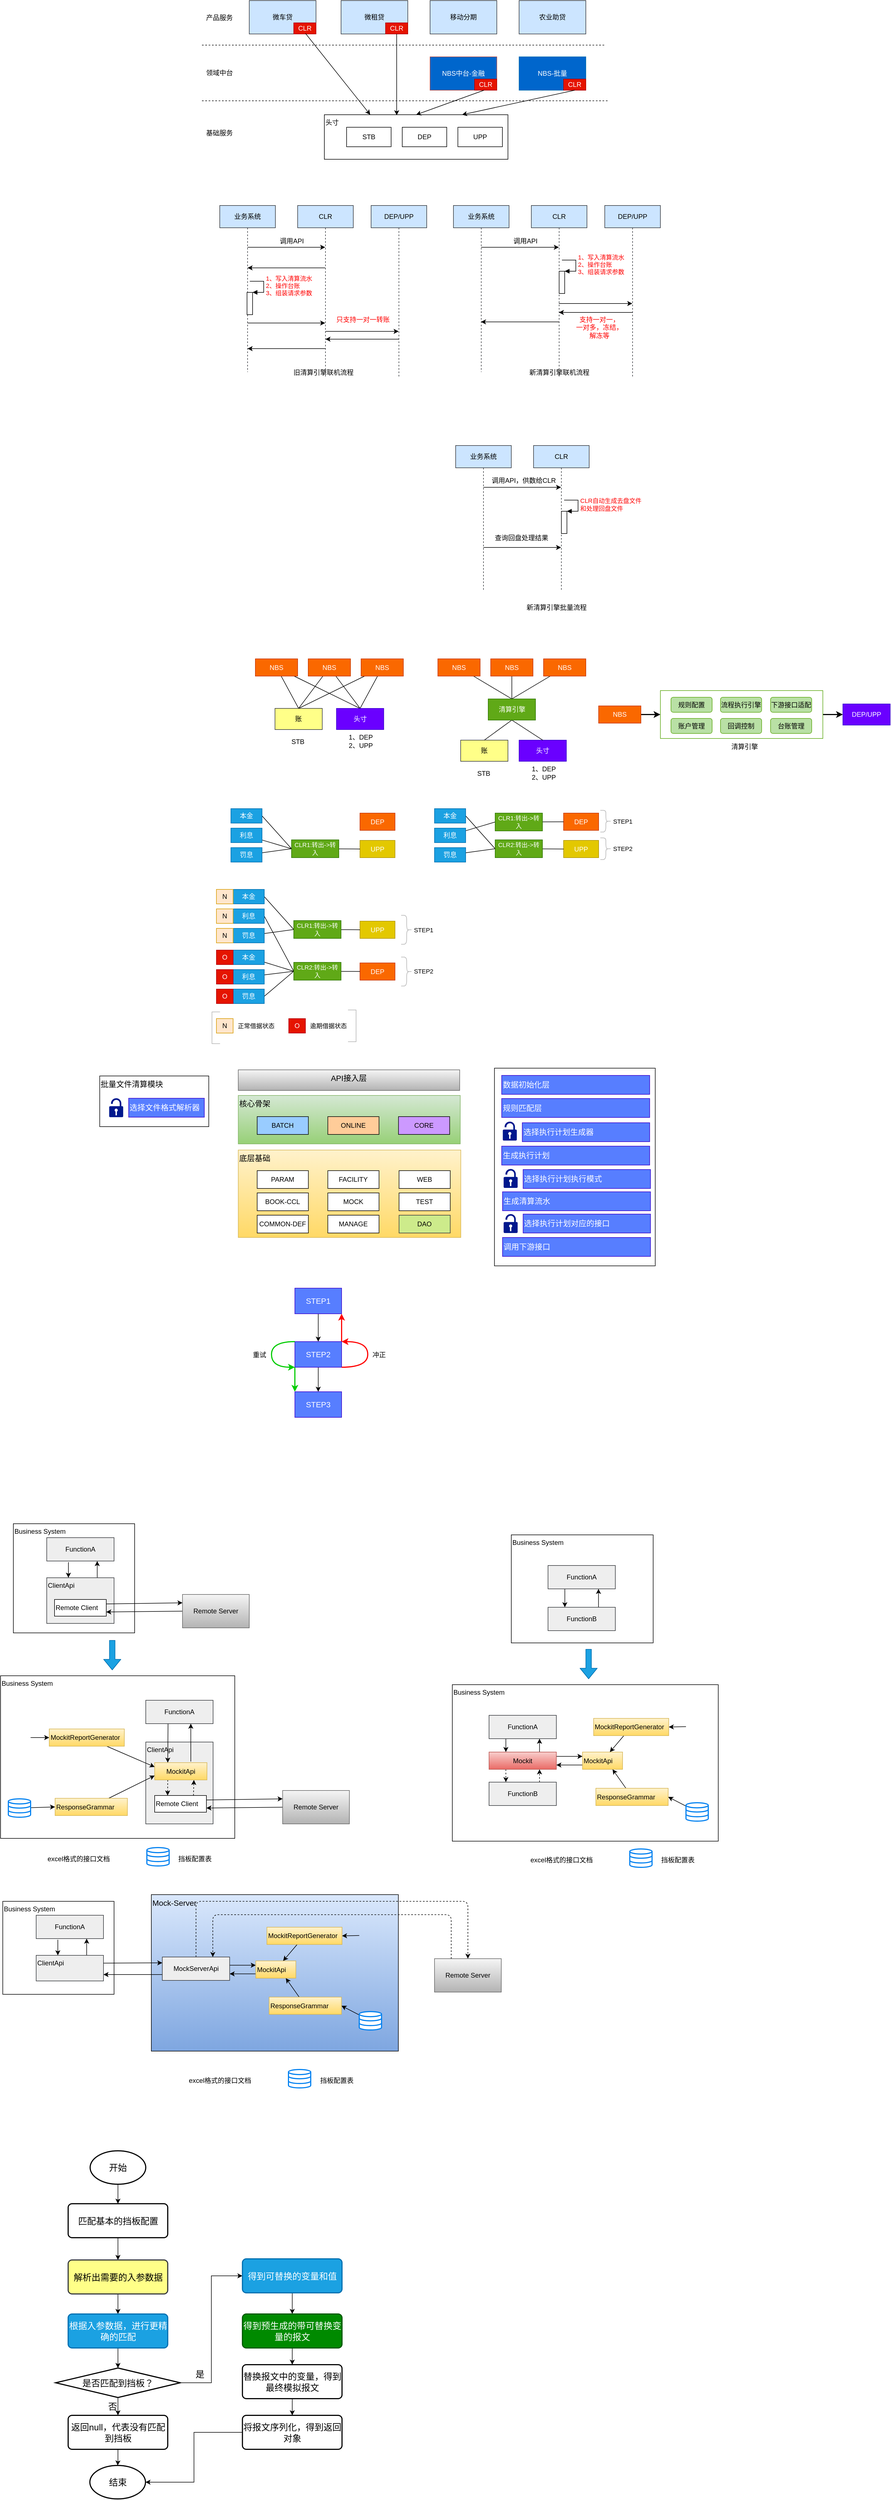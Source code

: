 <mxfile version="12.9.12" type="github">
  <diagram id="a1tYPp3BrUKqBEwflOAb" name="第 1 页">
    <mxGraphModel dx="1834" dy="790" grid="0" gridSize="10" guides="1" tooltips="1" connect="1" arrows="1" fold="1" page="0" pageScale="1" pageWidth="827" pageHeight="1169" math="0" shadow="0">
      <root>
        <mxCell id="0" />
        <mxCell id="1" parent="0" />
        <mxCell id="HAGtQlbg4gLDIdmnw0bv-67" value="Business System" style="rounded=0;whiteSpace=wrap;html=1;align=left;verticalAlign=top;" parent="1" vertex="1">
          <mxGeometry x="-319" y="3035" width="218" height="196" as="geometry" />
        </mxCell>
        <mxCell id="HAGtQlbg4gLDIdmnw0bv-36" value="Business System" style="rounded=0;whiteSpace=wrap;html=1;align=left;verticalAlign=top;" parent="1" vertex="1">
          <mxGeometry x="576" y="3055" width="255" height="194" as="geometry" />
        </mxCell>
        <mxCell id="z7BArUK1gWUJ_uSvDdDJ-170" value="批量文件清算模块" style="rounded=0;whiteSpace=wrap;html=1;fontSize=14;align=left;verticalAlign=top;" parent="1" vertex="1">
          <mxGeometry x="-163.75" y="2231" width="196" height="91" as="geometry" />
        </mxCell>
        <mxCell id="M3d5OWu_3yA432DnbDmX-1" value="微车贷" style="rounded=0;whiteSpace=wrap;html=1;fillColor=#cce5ff;strokeColor=#36393d;" parent="1" vertex="1">
          <mxGeometry x="105" y="300" width="120" height="60" as="geometry" />
        </mxCell>
        <mxCell id="M3d5OWu_3yA432DnbDmX-2" value="微租贷" style="rounded=0;whiteSpace=wrap;html=1;fillColor=#cce5ff;strokeColor=#36393d;" parent="1" vertex="1">
          <mxGeometry x="270" y="300" width="120" height="60" as="geometry" />
        </mxCell>
        <mxCell id="M3d5OWu_3yA432DnbDmX-3" value="CLR" style="rounded=0;whiteSpace=wrap;html=1;fillColor=#e51400;strokeColor=#B20000;fontColor=#ffffff;" parent="1" vertex="1">
          <mxGeometry x="185" y="340" width="40" height="20" as="geometry" />
        </mxCell>
        <mxCell id="M3d5OWu_3yA432DnbDmX-4" value="CLR" style="rounded=0;whiteSpace=wrap;html=1;fillColor=#e51400;strokeColor=#B20000;fontColor=#ffffff;" parent="1" vertex="1">
          <mxGeometry x="350" y="340" width="40" height="20" as="geometry" />
        </mxCell>
        <mxCell id="M3d5OWu_3yA432DnbDmX-5" value="" style="endArrow=none;dashed=1;html=1;" parent="1" edge="1">
          <mxGeometry width="50" height="50" relative="1" as="geometry">
            <mxPoint x="20" y="380" as="sourcePoint" />
            <mxPoint x="745" y="380" as="targetPoint" />
          </mxGeometry>
        </mxCell>
        <mxCell id="M3d5OWu_3yA432DnbDmX-6" value="NBS中台-金融" style="rounded=0;whiteSpace=wrap;html=1;fillColor=#0066CC;strokeColor=#b85450;fontColor=#FFFFFF;" parent="1" vertex="1">
          <mxGeometry x="430" y="401" width="120" height="60" as="geometry" />
        </mxCell>
        <mxCell id="M3d5OWu_3yA432DnbDmX-7" value="NBS-批量" style="rounded=0;whiteSpace=wrap;html=1;fillColor=#0066CC;strokeColor=#006EAF;fontColor=#ffffff;" parent="1" vertex="1">
          <mxGeometry x="590" y="401" width="120" height="60" as="geometry" />
        </mxCell>
        <mxCell id="M3d5OWu_3yA432DnbDmX-8" value="CLR" style="rounded=0;whiteSpace=wrap;html=1;fillColor=#e51400;strokeColor=#B20000;fontColor=#ffffff;" parent="1" vertex="1">
          <mxGeometry x="510" y="441" width="40" height="20" as="geometry" />
        </mxCell>
        <mxCell id="M3d5OWu_3yA432DnbDmX-9" value="CLR" style="rounded=0;whiteSpace=wrap;html=1;fillColor=#e51400;strokeColor=#B20000;fontColor=#ffffff;" parent="1" vertex="1">
          <mxGeometry x="670" y="441" width="40" height="20" as="geometry" />
        </mxCell>
        <mxCell id="M3d5OWu_3yA432DnbDmX-10" value="移动分期" style="rounded=0;whiteSpace=wrap;html=1;fillColor=#cce5ff;strokeColor=#36393d;" parent="1" vertex="1">
          <mxGeometry x="430" y="300" width="120" height="60" as="geometry" />
        </mxCell>
        <mxCell id="M3d5OWu_3yA432DnbDmX-12" value="农业助贷" style="rounded=0;whiteSpace=wrap;html=1;fillColor=#cce5ff;strokeColor=#36393d;" parent="1" vertex="1">
          <mxGeometry x="590" y="300" width="120" height="60" as="geometry" />
        </mxCell>
        <mxCell id="M3d5OWu_3yA432DnbDmX-13" value="" style="endArrow=none;dashed=1;html=1;" parent="1" edge="1">
          <mxGeometry width="50" height="50" relative="1" as="geometry">
            <mxPoint x="20" y="480" as="sourcePoint" />
            <mxPoint x="750" y="480" as="targetPoint" />
          </mxGeometry>
        </mxCell>
        <mxCell id="M3d5OWu_3yA432DnbDmX-19" value="头寸" style="rounded=0;whiteSpace=wrap;html=1;align=left;verticalAlign=top;" parent="1" vertex="1">
          <mxGeometry x="240" y="505" width="330" height="80" as="geometry" />
        </mxCell>
        <mxCell id="M3d5OWu_3yA432DnbDmX-20" value="STB" style="rounded=0;whiteSpace=wrap;html=1;align=center;" parent="1" vertex="1">
          <mxGeometry x="280" y="527.5" width="80" height="35" as="geometry" />
        </mxCell>
        <mxCell id="M3d5OWu_3yA432DnbDmX-21" value="DEP" style="rounded=0;whiteSpace=wrap;html=1;align=center;" parent="1" vertex="1">
          <mxGeometry x="380" y="527.5" width="80" height="35" as="geometry" />
        </mxCell>
        <mxCell id="M3d5OWu_3yA432DnbDmX-22" value="UPP" style="rounded=0;whiteSpace=wrap;html=1;align=center;" parent="1" vertex="1">
          <mxGeometry x="480" y="527.5" width="80" height="35" as="geometry" />
        </mxCell>
        <mxCell id="M3d5OWu_3yA432DnbDmX-23" value="" style="endArrow=classic;html=1;fontColor=#FFFFFF;exitX=0.842;exitY=0.983;exitDx=0;exitDy=0;exitPerimeter=0;entryX=0.25;entryY=0;entryDx=0;entryDy=0;" parent="1" source="M3d5OWu_3yA432DnbDmX-1" target="M3d5OWu_3yA432DnbDmX-19" edge="1">
          <mxGeometry width="50" height="50" relative="1" as="geometry">
            <mxPoint x="390" y="430" as="sourcePoint" />
            <mxPoint x="440" y="380" as="targetPoint" />
          </mxGeometry>
        </mxCell>
        <mxCell id="M3d5OWu_3yA432DnbDmX-24" value="" style="endArrow=classic;html=1;fontColor=#FFFFFF;exitX=0.5;exitY=1;exitDx=0;exitDy=0;entryX=0.394;entryY=0.013;entryDx=0;entryDy=0;entryPerimeter=0;" parent="1" source="M3d5OWu_3yA432DnbDmX-4" target="M3d5OWu_3yA432DnbDmX-19" edge="1">
          <mxGeometry width="50" height="50" relative="1" as="geometry">
            <mxPoint x="206.04" y="358.98" as="sourcePoint" />
            <mxPoint x="322.5" y="505" as="targetPoint" />
          </mxGeometry>
        </mxCell>
        <mxCell id="M3d5OWu_3yA432DnbDmX-25" value="" style="endArrow=classic;html=1;fontColor=#FFFFFF;exitX=0.808;exitY=1;exitDx=0;exitDy=0;entryX=0.5;entryY=0;entryDx=0;entryDy=0;exitPerimeter=0;" parent="1" source="M3d5OWu_3yA432DnbDmX-6" edge="1">
          <mxGeometry width="50" height="50" relative="1" as="geometry">
            <mxPoint x="370" y="360" as="sourcePoint" />
            <mxPoint x="405" y="505" as="targetPoint" />
          </mxGeometry>
        </mxCell>
        <mxCell id="M3d5OWu_3yA432DnbDmX-26" value="" style="endArrow=classic;html=1;fontColor=#FFFFFF;exitX=0.5;exitY=1;exitDx=0;exitDy=0;entryX=0.75;entryY=0;entryDx=0;entryDy=0;" parent="1" source="M3d5OWu_3yA432DnbDmX-9" target="M3d5OWu_3yA432DnbDmX-19" edge="1">
          <mxGeometry width="50" height="50" relative="1" as="geometry">
            <mxPoint x="526.96" y="461" as="sourcePoint" />
            <mxPoint x="405" y="505" as="targetPoint" />
          </mxGeometry>
        </mxCell>
        <mxCell id="M3d5OWu_3yA432DnbDmX-28" value="产品服务" style="text;html=1;align=center;verticalAlign=middle;resizable=0;points=[];autosize=1;fontColor=#000000;" parent="1" vertex="1">
          <mxGeometry x="21" y="321" width="60" height="20" as="geometry" />
        </mxCell>
        <mxCell id="M3d5OWu_3yA432DnbDmX-29" value="领域中台" style="text;html=1;align=center;verticalAlign=middle;resizable=0;points=[];autosize=1;fontColor=#000000;" parent="1" vertex="1">
          <mxGeometry x="21" y="420" width="60" height="20" as="geometry" />
        </mxCell>
        <mxCell id="M3d5OWu_3yA432DnbDmX-30" value="基础服务" style="text;html=1;align=center;verticalAlign=middle;resizable=0;points=[];autosize=1;fontColor=#000000;" parent="1" vertex="1">
          <mxGeometry x="21" y="527.5" width="60" height="20" as="geometry" />
        </mxCell>
        <mxCell id="M3d5OWu_3yA432DnbDmX-42" style="edgeStyle=orthogonalEdgeStyle;rounded=0;orthogonalLoop=1;jettySize=auto;html=1;fontColor=#000000;" parent="1" source="M3d5OWu_3yA432DnbDmX-39" target="M3d5OWu_3yA432DnbDmX-40" edge="1">
          <mxGeometry relative="1" as="geometry">
            <Array as="points">
              <mxPoint x="184" y="743" />
              <mxPoint x="184" y="743" />
            </Array>
          </mxGeometry>
        </mxCell>
        <mxCell id="M3d5OWu_3yA432DnbDmX-54" style="edgeStyle=orthogonalEdgeStyle;rounded=0;orthogonalLoop=1;jettySize=auto;html=1;fontColor=#000000;" parent="1" source="M3d5OWu_3yA432DnbDmX-39" target="M3d5OWu_3yA432DnbDmX-40" edge="1">
          <mxGeometry relative="1" as="geometry">
            <Array as="points">
              <mxPoint x="164" y="879" />
              <mxPoint x="164" y="879" />
            </Array>
          </mxGeometry>
        </mxCell>
        <mxCell id="M3d5OWu_3yA432DnbDmX-39" value="业务系统" style="shape=umlLifeline;perimeter=lifelinePerimeter;whiteSpace=wrap;html=1;container=1;collapsible=0;recursiveResize=0;outlineConnect=0;align=center;fillColor=#cce5ff;strokeColor=#36393d;" parent="1" vertex="1">
          <mxGeometry x="52" y="668" width="100" height="299" as="geometry" />
        </mxCell>
        <mxCell id="M3d5OWu_3yA432DnbDmX-50" value="" style="html=1;points=[];perimeter=orthogonalPerimeter;align=center;" parent="M3d5OWu_3yA432DnbDmX-39" vertex="1">
          <mxGeometry x="49" y="156" width="10" height="40" as="geometry" />
        </mxCell>
        <mxCell id="M3d5OWu_3yA432DnbDmX-51" value="1、写入清算流水&lt;br&gt;2、操作台账&lt;br&gt;3、组装请求参数" style="edgeStyle=orthogonalEdgeStyle;html=1;align=left;spacingLeft=2;endArrow=block;rounded=0;entryX=1;entryY=0;fontColor=#FF0000;" parent="M3d5OWu_3yA432DnbDmX-39" target="M3d5OWu_3yA432DnbDmX-50" edge="1">
          <mxGeometry relative="1" as="geometry">
            <mxPoint x="54" y="136" as="sourcePoint" />
            <Array as="points">
              <mxPoint x="79" y="136" />
            </Array>
          </mxGeometry>
        </mxCell>
        <mxCell id="M3d5OWu_3yA432DnbDmX-44" style="edgeStyle=orthogonalEdgeStyle;rounded=0;orthogonalLoop=1;jettySize=auto;html=1;fontColor=#000000;" parent="1" source="M3d5OWu_3yA432DnbDmX-40" target="M3d5OWu_3yA432DnbDmX-39" edge="1">
          <mxGeometry relative="1" as="geometry">
            <Array as="points">
              <mxPoint x="170" y="780" />
              <mxPoint x="170" y="780" />
            </Array>
          </mxGeometry>
        </mxCell>
        <mxCell id="M3d5OWu_3yA432DnbDmX-55" style="edgeStyle=orthogonalEdgeStyle;rounded=0;orthogonalLoop=1;jettySize=auto;html=1;fontColor=#000000;" parent="1" source="M3d5OWu_3yA432DnbDmX-40" target="M3d5OWu_3yA432DnbDmX-41" edge="1">
          <mxGeometry relative="1" as="geometry">
            <Array as="points">
              <mxPoint x="302" y="894" />
              <mxPoint x="302" y="894" />
            </Array>
          </mxGeometry>
        </mxCell>
        <mxCell id="M3d5OWu_3yA432DnbDmX-40" value="CLR" style="shape=umlLifeline;perimeter=lifelinePerimeter;whiteSpace=wrap;html=1;container=1;collapsible=0;recursiveResize=0;outlineConnect=0;align=center;fillColor=#cce5ff;strokeColor=#36393d;" parent="1" vertex="1">
          <mxGeometry x="192" y="668" width="100" height="309" as="geometry" />
        </mxCell>
        <mxCell id="M3d5OWu_3yA432DnbDmX-56" style="edgeStyle=orthogonalEdgeStyle;rounded=0;orthogonalLoop=1;jettySize=auto;html=1;fontColor=#000000;" parent="1" source="M3d5OWu_3yA432DnbDmX-40" target="M3d5OWu_3yA432DnbDmX-39" edge="1">
          <mxGeometry relative="1" as="geometry">
            <mxPoint x="252" y="952" as="sourcePoint" />
            <Array as="points">
              <mxPoint x="163" y="925" />
              <mxPoint x="163" y="925" />
            </Array>
          </mxGeometry>
        </mxCell>
        <mxCell id="M3d5OWu_3yA432DnbDmX-57" style="edgeStyle=orthogonalEdgeStyle;rounded=0;orthogonalLoop=1;jettySize=auto;html=1;fontColor=#000000;" parent="1" source="M3d5OWu_3yA432DnbDmX-41" target="M3d5OWu_3yA432DnbDmX-40" edge="1">
          <mxGeometry relative="1" as="geometry">
            <Array as="points">
              <mxPoint x="310" y="908" />
              <mxPoint x="310" y="908" />
            </Array>
          </mxGeometry>
        </mxCell>
        <mxCell id="M3d5OWu_3yA432DnbDmX-41" value="DEP/UPP" style="shape=umlLifeline;perimeter=lifelinePerimeter;whiteSpace=wrap;html=1;container=1;collapsible=0;recursiveResize=0;outlineConnect=0;align=center;fillColor=#cce5ff;strokeColor=#36393d;" parent="1" vertex="1">
          <mxGeometry x="324" y="668" width="100" height="309" as="geometry" />
        </mxCell>
        <mxCell id="M3d5OWu_3yA432DnbDmX-43" value="调用API" style="text;html=1;align=center;verticalAlign=middle;resizable=0;points=[];autosize=1;fontColor=#000000;" parent="1" vertex="1">
          <mxGeometry x="155" y="723" width="52" height="18" as="geometry" />
        </mxCell>
        <mxCell id="M3d5OWu_3yA432DnbDmX-58" style="edgeStyle=orthogonalEdgeStyle;rounded=0;orthogonalLoop=1;jettySize=auto;html=1;fontColor=#000000;" parent="1" source="M3d5OWu_3yA432DnbDmX-60" target="M3d5OWu_3yA432DnbDmX-65" edge="1">
          <mxGeometry relative="1" as="geometry">
            <Array as="points">
              <mxPoint x="604" y="743" />
              <mxPoint x="604" y="743" />
            </Array>
          </mxGeometry>
        </mxCell>
        <mxCell id="M3d5OWu_3yA432DnbDmX-60" value="业务系统" style="shape=umlLifeline;perimeter=lifelinePerimeter;whiteSpace=wrap;html=1;container=1;collapsible=0;recursiveResize=0;outlineConnect=0;align=center;fillColor=#cce5ff;strokeColor=#36393d;" parent="1" vertex="1">
          <mxGeometry x="472" y="668" width="100" height="299" as="geometry" />
        </mxCell>
        <mxCell id="M3d5OWu_3yA432DnbDmX-64" style="edgeStyle=orthogonalEdgeStyle;rounded=0;orthogonalLoop=1;jettySize=auto;html=1;fontColor=#000000;" parent="1" edge="1">
          <mxGeometry relative="1" as="geometry">
            <mxPoint x="661.5" y="844" as="sourcePoint" />
            <mxPoint x="793.5" y="844" as="targetPoint" />
            <Array as="points">
              <mxPoint x="721" y="844" />
              <mxPoint x="721" y="844" />
            </Array>
          </mxGeometry>
        </mxCell>
        <mxCell id="M3d5OWu_3yA432DnbDmX-65" value="CLR" style="shape=umlLifeline;perimeter=lifelinePerimeter;whiteSpace=wrap;html=1;container=1;collapsible=0;recursiveResize=0;outlineConnect=0;align=center;fillColor=#cce5ff;strokeColor=#36393d;" parent="1" vertex="1">
          <mxGeometry x="612" y="668" width="100" height="309" as="geometry" />
        </mxCell>
        <mxCell id="M3d5OWu_3yA432DnbDmX-61" value="" style="html=1;points=[];perimeter=orthogonalPerimeter;align=center;" parent="M3d5OWu_3yA432DnbDmX-65" vertex="1">
          <mxGeometry x="50" y="118" width="10" height="40" as="geometry" />
        </mxCell>
        <mxCell id="M3d5OWu_3yA432DnbDmX-62" value="1、写入清算流水&lt;br&gt;2、操作台账&lt;br&gt;3、组装请求参数" style="edgeStyle=orthogonalEdgeStyle;html=1;align=left;spacingLeft=2;endArrow=block;rounded=0;entryX=1;entryY=0;fontColor=#FF0000;" parent="M3d5OWu_3yA432DnbDmX-65" target="M3d5OWu_3yA432DnbDmX-61" edge="1">
          <mxGeometry relative="1" as="geometry">
            <mxPoint x="55" y="98" as="sourcePoint" />
            <Array as="points">
              <mxPoint x="80" y="98" />
            </Array>
          </mxGeometry>
        </mxCell>
        <mxCell id="M3d5OWu_3yA432DnbDmX-66" style="edgeStyle=orthogonalEdgeStyle;rounded=0;orthogonalLoop=1;jettySize=auto;html=1;fontColor=#000000;" parent="1" edge="1">
          <mxGeometry relative="1" as="geometry">
            <mxPoint x="661.5" y="877" as="sourcePoint" />
            <mxPoint x="521.5" y="877" as="targetPoint" />
            <Array as="points">
              <mxPoint x="597" y="877" />
              <mxPoint x="597" y="877" />
            </Array>
          </mxGeometry>
        </mxCell>
        <mxCell id="M3d5OWu_3yA432DnbDmX-67" style="edgeStyle=orthogonalEdgeStyle;rounded=0;orthogonalLoop=1;jettySize=auto;html=1;fontColor=#000000;" parent="1" edge="1">
          <mxGeometry relative="1" as="geometry">
            <mxPoint x="793.5" y="860" as="sourcePoint" />
            <mxPoint x="661.5" y="860" as="targetPoint" />
            <Array as="points">
              <mxPoint x="719" y="860" />
              <mxPoint x="719" y="860" />
            </Array>
          </mxGeometry>
        </mxCell>
        <mxCell id="M3d5OWu_3yA432DnbDmX-68" value="DEP/UPP" style="shape=umlLifeline;perimeter=lifelinePerimeter;whiteSpace=wrap;html=1;container=1;collapsible=0;recursiveResize=0;outlineConnect=0;align=center;fillColor=#cce5ff;strokeColor=#36393d;" parent="1" vertex="1">
          <mxGeometry x="744" y="668" width="100" height="309" as="geometry" />
        </mxCell>
        <mxCell id="M3d5OWu_3yA432DnbDmX-69" value="调用API" style="text;html=1;align=center;verticalAlign=middle;resizable=0;points=[];autosize=1;fontColor=#000000;" parent="1" vertex="1">
          <mxGeometry x="575" y="723" width="52" height="18" as="geometry" />
        </mxCell>
        <mxCell id="M3d5OWu_3yA432DnbDmX-70" value="旧清算引擎联机流程" style="text;html=1;align=center;verticalAlign=middle;resizable=0;points=[];autosize=1;fontColor=#000000;" parent="1" vertex="1">
          <mxGeometry x="179" y="959" width="118" height="18" as="geometry" />
        </mxCell>
        <mxCell id="M3d5OWu_3yA432DnbDmX-73" value="只支持一对一转账" style="text;html=1;align=center;verticalAlign=middle;resizable=0;points=[];autosize=1;fontColor=#FF0000;" parent="1" vertex="1">
          <mxGeometry x="256" y="864" width="106" height="18" as="geometry" />
        </mxCell>
        <mxCell id="M3d5OWu_3yA432DnbDmX-74" value="新清算引擎联机流程" style="text;html=1;align=center;verticalAlign=middle;resizable=0;points=[];autosize=1;fontColor=#000000;" parent="1" vertex="1">
          <mxGeometry x="603" y="959" width="118" height="18" as="geometry" />
        </mxCell>
        <mxCell id="M3d5OWu_3yA432DnbDmX-76" value="&lt;div&gt;支持一对一，&lt;/div&gt;&lt;div&gt;一对多，冻结，&lt;/div&gt;&lt;div&gt;解冻等&lt;br&gt;&lt;/div&gt;" style="text;html=1;align=center;verticalAlign=middle;resizable=0;points=[];autosize=1;fontColor=#FF0000;" parent="1" vertex="1">
          <mxGeometry x="687" y="864" width="94" height="46" as="geometry" />
        </mxCell>
        <mxCell id="M3d5OWu_3yA432DnbDmX-77" style="edgeStyle=orthogonalEdgeStyle;rounded=0;orthogonalLoop=1;jettySize=auto;html=1;fontColor=#000000;" parent="1" source="M3d5OWu_3yA432DnbDmX-78" target="M3d5OWu_3yA432DnbDmX-80" edge="1">
          <mxGeometry relative="1" as="geometry">
            <Array as="points">
              <mxPoint x="608" y="1174" />
              <mxPoint x="608" y="1174" />
            </Array>
          </mxGeometry>
        </mxCell>
        <mxCell id="M3d5OWu_3yA432DnbDmX-89" style="edgeStyle=orthogonalEdgeStyle;rounded=0;orthogonalLoop=1;jettySize=auto;html=1;fontColor=#FF0000;" parent="1" source="M3d5OWu_3yA432DnbDmX-78" target="M3d5OWu_3yA432DnbDmX-80" edge="1">
          <mxGeometry relative="1" as="geometry">
            <Array as="points">
              <mxPoint x="595" y="1282" />
              <mxPoint x="595" y="1282" />
            </Array>
          </mxGeometry>
        </mxCell>
        <mxCell id="M3d5OWu_3yA432DnbDmX-78" value="业务系统" style="shape=umlLifeline;perimeter=lifelinePerimeter;whiteSpace=wrap;html=1;container=1;collapsible=0;recursiveResize=0;outlineConnect=0;align=center;fillColor=#cce5ff;strokeColor=#36393d;" parent="1" vertex="1">
          <mxGeometry x="476" y="1099" width="100" height="261" as="geometry" />
        </mxCell>
        <mxCell id="M3d5OWu_3yA432DnbDmX-80" value="CLR" style="shape=umlLifeline;perimeter=lifelinePerimeter;whiteSpace=wrap;html=1;container=1;collapsible=0;recursiveResize=0;outlineConnect=0;align=center;fillColor=#cce5ff;strokeColor=#36393d;" parent="1" vertex="1">
          <mxGeometry x="616" y="1099" width="100" height="262" as="geometry" />
        </mxCell>
        <mxCell id="M3d5OWu_3yA432DnbDmX-81" value="" style="html=1;points=[];perimeter=orthogonalPerimeter;align=center;" parent="M3d5OWu_3yA432DnbDmX-80" vertex="1">
          <mxGeometry x="50" y="118" width="10" height="40" as="geometry" />
        </mxCell>
        <mxCell id="M3d5OWu_3yA432DnbDmX-82" value="CLR自动生成去盘文件&lt;br&gt;和处理回盘文件" style="edgeStyle=orthogonalEdgeStyle;html=1;align=left;spacingLeft=2;endArrow=block;rounded=0;entryX=1;entryY=0;fontColor=#FF0000;" parent="M3d5OWu_3yA432DnbDmX-80" target="M3d5OWu_3yA432DnbDmX-81" edge="1">
          <mxGeometry relative="1" as="geometry">
            <mxPoint x="55" y="98" as="sourcePoint" />
            <Array as="points">
              <mxPoint x="80" y="98" />
            </Array>
          </mxGeometry>
        </mxCell>
        <mxCell id="M3d5OWu_3yA432DnbDmX-86" value="调用API，供数给CLR" style="text;html=1;align=center;verticalAlign=middle;resizable=0;points=[];autosize=1;fontColor=#000000;" parent="1" vertex="1">
          <mxGeometry x="535" y="1153" width="125" height="18" as="geometry" />
        </mxCell>
        <mxCell id="M3d5OWu_3yA432DnbDmX-87" value="新清算引擎批量流程" style="text;html=1;align=center;verticalAlign=middle;resizable=0;points=[];autosize=1;fontColor=#000000;" parent="1" vertex="1">
          <mxGeometry x="598" y="1381" width="118" height="18" as="geometry" />
        </mxCell>
        <mxCell id="M3d5OWu_3yA432DnbDmX-91" value="查询回盘处理结果" style="text;html=1;align=center;verticalAlign=middle;resizable=0;points=[];autosize=1;fontColor=#000000;" parent="1" vertex="1">
          <mxGeometry x="541" y="1256" width="106" height="18" as="geometry" />
        </mxCell>
        <mxCell id="z7BArUK1gWUJ_uSvDdDJ-9" style="rounded=0;orthogonalLoop=1;jettySize=auto;html=1;entryX=0.5;entryY=0;entryDx=0;entryDy=0;endArrow=none;endFill=0;" parent="1" source="z7BArUK1gWUJ_uSvDdDJ-1" target="z7BArUK1gWUJ_uSvDdDJ-8" edge="1">
          <mxGeometry relative="1" as="geometry" />
        </mxCell>
        <mxCell id="z7BArUK1gWUJ_uSvDdDJ-176" style="edgeStyle=none;rounded=0;orthogonalLoop=1;jettySize=auto;html=1;entryX=0.5;entryY=0;entryDx=0;entryDy=0;endArrow=none;endFill=0;fontSize=12;fontColor=#000000;" parent="1" source="z7BArUK1gWUJ_uSvDdDJ-1" target="z7BArUK1gWUJ_uSvDdDJ-174" edge="1">
          <mxGeometry relative="1" as="geometry" />
        </mxCell>
        <mxCell id="z7BArUK1gWUJ_uSvDdDJ-1" value="NBS" style="rounded=0;whiteSpace=wrap;html=1;fillColor=#fa6800;strokeColor=#C73500;fontColor=#ffffff;" parent="1" vertex="1">
          <mxGeometry x="116" y="1482" width="76" height="31" as="geometry" />
        </mxCell>
        <mxCell id="z7BArUK1gWUJ_uSvDdDJ-10" style="edgeStyle=none;rounded=0;orthogonalLoop=1;jettySize=auto;html=1;entryX=0.5;entryY=0;entryDx=0;entryDy=0;endArrow=none;endFill=0;" parent="1" source="z7BArUK1gWUJ_uSvDdDJ-4" target="z7BArUK1gWUJ_uSvDdDJ-8" edge="1">
          <mxGeometry relative="1" as="geometry" />
        </mxCell>
        <mxCell id="z7BArUK1gWUJ_uSvDdDJ-177" style="edgeStyle=none;rounded=0;orthogonalLoop=1;jettySize=auto;html=1;entryX=0.5;entryY=0;entryDx=0;entryDy=0;endArrow=none;endFill=0;fontSize=12;fontColor=#000000;" parent="1" source="z7BArUK1gWUJ_uSvDdDJ-4" target="z7BArUK1gWUJ_uSvDdDJ-174" edge="1">
          <mxGeometry relative="1" as="geometry" />
        </mxCell>
        <mxCell id="z7BArUK1gWUJ_uSvDdDJ-4" value="NBS" style="rounded=0;whiteSpace=wrap;html=1;fillColor=#fa6800;strokeColor=#C73500;fontColor=#ffffff;" parent="1" vertex="1">
          <mxGeometry x="211" y="1482" width="76" height="31" as="geometry" />
        </mxCell>
        <mxCell id="z7BArUK1gWUJ_uSvDdDJ-11" style="edgeStyle=none;rounded=0;orthogonalLoop=1;jettySize=auto;html=1;entryX=0.5;entryY=0;entryDx=0;entryDy=0;endArrow=none;endFill=0;" parent="1" source="z7BArUK1gWUJ_uSvDdDJ-5" target="z7BArUK1gWUJ_uSvDdDJ-8" edge="1">
          <mxGeometry relative="1" as="geometry" />
        </mxCell>
        <mxCell id="z7BArUK1gWUJ_uSvDdDJ-178" style="edgeStyle=none;rounded=0;orthogonalLoop=1;jettySize=auto;html=1;entryX=0.5;entryY=0;entryDx=0;entryDy=0;endArrow=none;endFill=0;fontSize=12;fontColor=#000000;" parent="1" source="z7BArUK1gWUJ_uSvDdDJ-5" target="z7BArUK1gWUJ_uSvDdDJ-174" edge="1">
          <mxGeometry relative="1" as="geometry" />
        </mxCell>
        <mxCell id="z7BArUK1gWUJ_uSvDdDJ-5" value="NBS" style="rounded=0;whiteSpace=wrap;html=1;fillColor=#fa6800;strokeColor=#C73500;fontColor=#ffffff;" parent="1" vertex="1">
          <mxGeometry x="306" y="1482" width="76" height="31" as="geometry" />
        </mxCell>
        <mxCell id="z7BArUK1gWUJ_uSvDdDJ-8" value="头寸" style="rounded=0;whiteSpace=wrap;html=1;align=center;verticalAlign=middle;fillColor=#6a00ff;strokeColor=#3700CC;fontColor=#ffffff;" parent="1" vertex="1">
          <mxGeometry x="261.75" y="1571" width="85" height="38" as="geometry" />
        </mxCell>
        <mxCell id="z7BArUK1gWUJ_uSvDdDJ-12" value="1、DEP&lt;br&gt;2、UPP" style="text;html=1;align=center;verticalAlign=middle;resizable=0;points=[];autosize=1;" parent="1" vertex="1">
          <mxGeometry x="278.25" y="1614" width="54" height="32" as="geometry" />
        </mxCell>
        <mxCell id="z7BArUK1gWUJ_uSvDdDJ-23" style="edgeStyle=none;rounded=0;orthogonalLoop=1;jettySize=auto;html=1;endArrow=none;endFill=0;entryX=0.5;entryY=0;entryDx=0;entryDy=0;" parent="1" source="z7BArUK1gWUJ_uSvDdDJ-14" target="z7BArUK1gWUJ_uSvDdDJ-22" edge="1">
          <mxGeometry relative="1" as="geometry" />
        </mxCell>
        <mxCell id="z7BArUK1gWUJ_uSvDdDJ-14" value="NBS" style="rounded=0;whiteSpace=wrap;html=1;fillColor=#fa6800;strokeColor=#C73500;fontColor=#ffffff;" parent="1" vertex="1">
          <mxGeometry x="444" y="1482" width="76" height="31" as="geometry" />
        </mxCell>
        <mxCell id="z7BArUK1gWUJ_uSvDdDJ-24" style="edgeStyle=none;rounded=0;orthogonalLoop=1;jettySize=auto;html=1;entryX=0.5;entryY=0;entryDx=0;entryDy=0;endArrow=none;endFill=0;" parent="1" source="z7BArUK1gWUJ_uSvDdDJ-16" target="z7BArUK1gWUJ_uSvDdDJ-22" edge="1">
          <mxGeometry relative="1" as="geometry" />
        </mxCell>
        <mxCell id="z7BArUK1gWUJ_uSvDdDJ-16" value="NBS" style="rounded=0;whiteSpace=wrap;html=1;fillColor=#fa6800;strokeColor=#C73500;fontColor=#ffffff;" parent="1" vertex="1">
          <mxGeometry x="539" y="1482" width="76" height="31" as="geometry" />
        </mxCell>
        <mxCell id="z7BArUK1gWUJ_uSvDdDJ-25" style="edgeStyle=none;rounded=0;orthogonalLoop=1;jettySize=auto;html=1;entryX=0.5;entryY=0;entryDx=0;entryDy=0;endArrow=none;endFill=0;" parent="1" source="z7BArUK1gWUJ_uSvDdDJ-18" target="z7BArUK1gWUJ_uSvDdDJ-22" edge="1">
          <mxGeometry relative="1" as="geometry" />
        </mxCell>
        <mxCell id="z7BArUK1gWUJ_uSvDdDJ-18" value="NBS" style="rounded=0;whiteSpace=wrap;html=1;fillColor=#fa6800;strokeColor=#C73500;fontColor=#ffffff;" parent="1" vertex="1">
          <mxGeometry x="634" y="1482" width="76" height="31" as="geometry" />
        </mxCell>
        <mxCell id="z7BArUK1gWUJ_uSvDdDJ-19" value="头寸" style="rounded=0;whiteSpace=wrap;html=1;align=center;verticalAlign=middle;fillColor=#6a00ff;strokeColor=#3700CC;fontColor=#ffffff;" parent="1" vertex="1">
          <mxGeometry x="590" y="1628" width="85" height="38" as="geometry" />
        </mxCell>
        <mxCell id="z7BArUK1gWUJ_uSvDdDJ-20" value="1、DEP&lt;br&gt;2、UPP" style="text;html=1;align=center;verticalAlign=middle;resizable=0;points=[];autosize=1;" parent="1" vertex="1">
          <mxGeometry x="606.5" y="1671" width="54" height="32" as="geometry" />
        </mxCell>
        <mxCell id="z7BArUK1gWUJ_uSvDdDJ-26" style="edgeStyle=none;rounded=0;orthogonalLoop=1;jettySize=auto;html=1;entryX=0.5;entryY=0;entryDx=0;entryDy=0;endArrow=none;endFill=0;exitX=0.5;exitY=1;exitDx=0;exitDy=0;" parent="1" source="z7BArUK1gWUJ_uSvDdDJ-22" target="z7BArUK1gWUJ_uSvDdDJ-19" edge="1">
          <mxGeometry relative="1" as="geometry">
            <mxPoint x="622.5" y="1594" as="sourcePoint" />
          </mxGeometry>
        </mxCell>
        <mxCell id="z7BArUK1gWUJ_uSvDdDJ-181" style="edgeStyle=none;rounded=0;orthogonalLoop=1;jettySize=auto;html=1;entryX=0.5;entryY=0;entryDx=0;entryDy=0;endArrow=none;endFill=0;fontSize=12;fontColor=#000000;exitX=0.5;exitY=1;exitDx=0;exitDy=0;" parent="1" source="z7BArUK1gWUJ_uSvDdDJ-22" target="z7BArUK1gWUJ_uSvDdDJ-179" edge="1">
          <mxGeometry relative="1" as="geometry" />
        </mxCell>
        <mxCell id="z7BArUK1gWUJ_uSvDdDJ-22" value="清算引擎" style="rounded=0;whiteSpace=wrap;html=1;align=center;verticalAlign=middle;fillColor=#60a917;strokeColor=#2D7600;fontColor=#ffffff;" parent="1" vertex="1">
          <mxGeometry x="534.5" y="1554" width="85" height="38" as="geometry" />
        </mxCell>
        <mxCell id="z7BArUK1gWUJ_uSvDdDJ-46" style="edgeStyle=none;rounded=0;orthogonalLoop=1;jettySize=auto;html=1;entryX=0;entryY=0.5;entryDx=0;entryDy=0;endArrow=none;endFill=0;fontSize=11;fontColor=#FFFFFF;exitX=1;exitY=0.5;exitDx=0;exitDy=0;" parent="1" source="z7BArUK1gWUJ_uSvDdDJ-28" target="z7BArUK1gWUJ_uSvDdDJ-45" edge="1">
          <mxGeometry relative="1" as="geometry" />
        </mxCell>
        <mxCell id="z7BArUK1gWUJ_uSvDdDJ-28" value="本金" style="rounded=0;whiteSpace=wrap;html=1;align=center;fillColor=#1ba1e2;strokeColor=#006EAF;fontColor=#ffffff;" parent="1" vertex="1">
          <mxGeometry x="72" y="1751" width="56" height="26" as="geometry" />
        </mxCell>
        <mxCell id="z7BArUK1gWUJ_uSvDdDJ-47" style="edgeStyle=none;rounded=0;orthogonalLoop=1;jettySize=auto;html=1;entryX=0;entryY=0.5;entryDx=0;entryDy=0;endArrow=none;endFill=0;fontSize=11;fontColor=#FFFFFF;" parent="1" source="z7BArUK1gWUJ_uSvDdDJ-29" target="z7BArUK1gWUJ_uSvDdDJ-45" edge="1">
          <mxGeometry relative="1" as="geometry" />
        </mxCell>
        <mxCell id="z7BArUK1gWUJ_uSvDdDJ-29" value="&lt;div&gt;利息&lt;br&gt;&lt;/div&gt;" style="rounded=0;whiteSpace=wrap;html=1;align=center;fillColor=#1ba1e2;strokeColor=#006EAF;fontColor=#ffffff;" parent="1" vertex="1">
          <mxGeometry x="72" y="1786" width="56" height="26" as="geometry" />
        </mxCell>
        <mxCell id="z7BArUK1gWUJ_uSvDdDJ-48" style="edgeStyle=none;rounded=0;orthogonalLoop=1;jettySize=auto;html=1;entryX=0;entryY=0.5;entryDx=0;entryDy=0;endArrow=none;endFill=0;fontSize=11;fontColor=#FFFFFF;" parent="1" source="z7BArUK1gWUJ_uSvDdDJ-30" target="z7BArUK1gWUJ_uSvDdDJ-45" edge="1">
          <mxGeometry relative="1" as="geometry" />
        </mxCell>
        <mxCell id="z7BArUK1gWUJ_uSvDdDJ-30" value="罚息" style="rounded=0;whiteSpace=wrap;html=1;align=center;fillColor=#1ba1e2;strokeColor=#006EAF;fontColor=#ffffff;" parent="1" vertex="1">
          <mxGeometry x="72" y="1821" width="56" height="26" as="geometry" />
        </mxCell>
        <mxCell id="HAGtQlbg4gLDIdmnw0bv-18" style="edgeStyle=orthogonalEdgeStyle;curved=1;orthogonalLoop=1;jettySize=auto;html=1;strokeColor=#000000;strokeWidth=2;" parent="1" source="z7BArUK1gWUJ_uSvDdDJ-31" target="HAGtQlbg4gLDIdmnw0bv-16" edge="1">
          <mxGeometry relative="1" as="geometry" />
        </mxCell>
        <mxCell id="z7BArUK1gWUJ_uSvDdDJ-31" value="" style="rounded=0;whiteSpace=wrap;html=1;align=center;strokeColor=#60A917;" parent="1" vertex="1">
          <mxGeometry x="844" y="1539" width="292" height="86" as="geometry" />
        </mxCell>
        <mxCell id="z7BArUK1gWUJ_uSvDdDJ-33" value="流程执行引擎" style="rounded=1;whiteSpace=wrap;html=1;strokeColor=#60A917;align=center;fillColor=#B9E0A5;" parent="1" vertex="1">
          <mxGeometry x="952" y="1551" width="74" height="27" as="geometry" />
        </mxCell>
        <mxCell id="z7BArUK1gWUJ_uSvDdDJ-35" value="下游接口适配" style="rounded=1;whiteSpace=wrap;html=1;strokeColor=#60A917;align=center;fillColor=#B9E0A5;" parent="1" vertex="1">
          <mxGeometry x="1042" y="1551" width="74" height="27" as="geometry" />
        </mxCell>
        <mxCell id="z7BArUK1gWUJ_uSvDdDJ-39" value="回调控制" style="rounded=1;whiteSpace=wrap;html=1;strokeColor=#60A917;align=center;fillColor=#B9E0A5;" parent="1" vertex="1">
          <mxGeometry x="952" y="1589" width="74" height="27" as="geometry" />
        </mxCell>
        <mxCell id="z7BArUK1gWUJ_uSvDdDJ-40" value="台账管理" style="rounded=1;whiteSpace=wrap;html=1;strokeColor=#60A917;align=center;fillColor=#B9E0A5;" parent="1" vertex="1">
          <mxGeometry x="1042" y="1589" width="74" height="27" as="geometry" />
        </mxCell>
        <mxCell id="z7BArUK1gWUJ_uSvDdDJ-41" value="规则配置" style="rounded=1;whiteSpace=wrap;html=1;strokeColor=#60A917;align=center;fillColor=#B9E0A5;" parent="1" vertex="1">
          <mxGeometry x="863" y="1551" width="74" height="27" as="geometry" />
        </mxCell>
        <mxCell id="z7BArUK1gWUJ_uSvDdDJ-42" value="账户管理" style="rounded=1;whiteSpace=wrap;html=1;strokeColor=#60A917;align=center;fillColor=#B9E0A5;" parent="1" vertex="1">
          <mxGeometry x="863" y="1589" width="74" height="27" as="geometry" />
        </mxCell>
        <mxCell id="z7BArUK1gWUJ_uSvDdDJ-43" value="DEP" style="rounded=0;whiteSpace=wrap;html=1;strokeColor=#C73500;fillColor=#fa6800;align=center;fontColor=#ffffff;" parent="1" vertex="1">
          <mxGeometry x="304" y="1759" width="63" height="31" as="geometry" />
        </mxCell>
        <mxCell id="z7BArUK1gWUJ_uSvDdDJ-44" value="UPP" style="rounded=0;whiteSpace=wrap;html=1;strokeColor=#B09500;fillColor=#e3c800;align=center;fontColor=#ffffff;" parent="1" vertex="1">
          <mxGeometry x="304" y="1808" width="63" height="31" as="geometry" />
        </mxCell>
        <mxCell id="z7BArUK1gWUJ_uSvDdDJ-49" style="edgeStyle=none;rounded=0;orthogonalLoop=1;jettySize=auto;html=1;entryX=0;entryY=0.5;entryDx=0;entryDy=0;endArrow=none;endFill=0;fontSize=11;fontColor=#FFFFFF;" parent="1" source="z7BArUK1gWUJ_uSvDdDJ-45" target="z7BArUK1gWUJ_uSvDdDJ-44" edge="1">
          <mxGeometry relative="1" as="geometry" />
        </mxCell>
        <mxCell id="z7BArUK1gWUJ_uSvDdDJ-45" value="CLR1:转出-&amp;gt;转入" style="rounded=0;whiteSpace=wrap;html=1;strokeColor=#2D7600;fillColor=#60a917;align=center;fontSize=11;fontColor=#ffffff;" parent="1" vertex="1">
          <mxGeometry x="181" y="1807" width="85" height="32" as="geometry" />
        </mxCell>
        <mxCell id="z7BArUK1gWUJ_uSvDdDJ-50" style="edgeStyle=none;rounded=0;orthogonalLoop=1;jettySize=auto;html=1;entryX=0;entryY=0.5;entryDx=0;entryDy=0;endArrow=none;endFill=0;fontSize=11;fontColor=#FFFFFF;exitX=1;exitY=0.5;exitDx=0;exitDy=0;" parent="1" source="z7BArUK1gWUJ_uSvDdDJ-51" target="z7BArUK1gWUJ_uSvDdDJ-59" edge="1">
          <mxGeometry relative="1" as="geometry" />
        </mxCell>
        <mxCell id="z7BArUK1gWUJ_uSvDdDJ-51" value="本金" style="rounded=0;whiteSpace=wrap;html=1;align=center;fillColor=#1ba1e2;strokeColor=#006EAF;fontColor=#ffffff;" parent="1" vertex="1">
          <mxGeometry x="438" y="1751" width="56" height="26" as="geometry" />
        </mxCell>
        <mxCell id="z7BArUK1gWUJ_uSvDdDJ-52" style="edgeStyle=none;rounded=0;orthogonalLoop=1;jettySize=auto;html=1;entryX=0;entryY=0.5;entryDx=0;entryDy=0;endArrow=none;endFill=0;fontSize=11;fontColor=#FFFFFF;" parent="1" source="z7BArUK1gWUJ_uSvDdDJ-53" target="z7BArUK1gWUJ_uSvDdDJ-60" edge="1">
          <mxGeometry relative="1" as="geometry" />
        </mxCell>
        <mxCell id="z7BArUK1gWUJ_uSvDdDJ-53" value="&lt;div&gt;利息&lt;br&gt;&lt;/div&gt;" style="rounded=0;whiteSpace=wrap;html=1;align=center;fillColor=#1ba1e2;strokeColor=#006EAF;fontColor=#ffffff;" parent="1" vertex="1">
          <mxGeometry x="438" y="1786" width="56" height="26" as="geometry" />
        </mxCell>
        <mxCell id="z7BArUK1gWUJ_uSvDdDJ-54" style="edgeStyle=none;rounded=0;orthogonalLoop=1;jettySize=auto;html=1;entryX=0;entryY=0.5;entryDx=0;entryDy=0;endArrow=none;endFill=0;fontSize=11;fontColor=#FFFFFF;" parent="1" source="z7BArUK1gWUJ_uSvDdDJ-55" target="z7BArUK1gWUJ_uSvDdDJ-59" edge="1">
          <mxGeometry relative="1" as="geometry" />
        </mxCell>
        <mxCell id="z7BArUK1gWUJ_uSvDdDJ-55" value="罚息" style="rounded=0;whiteSpace=wrap;html=1;align=center;fillColor=#1ba1e2;strokeColor=#006EAF;fontColor=#ffffff;" parent="1" vertex="1">
          <mxGeometry x="438" y="1821" width="56" height="26" as="geometry" />
        </mxCell>
        <mxCell id="z7BArUK1gWUJ_uSvDdDJ-56" value="DEP" style="rounded=0;whiteSpace=wrap;html=1;strokeColor=#C73500;fillColor=#fa6800;align=center;fontColor=#ffffff;" parent="1" vertex="1">
          <mxGeometry x="670" y="1759" width="63" height="31" as="geometry" />
        </mxCell>
        <mxCell id="z7BArUK1gWUJ_uSvDdDJ-57" value="UPP" style="rounded=0;whiteSpace=wrap;html=1;strokeColor=#B09500;fillColor=#e3c800;align=center;fontColor=#ffffff;" parent="1" vertex="1">
          <mxGeometry x="670" y="1808" width="63" height="31" as="geometry" />
        </mxCell>
        <mxCell id="z7BArUK1gWUJ_uSvDdDJ-58" style="edgeStyle=none;rounded=0;orthogonalLoop=1;jettySize=auto;html=1;entryX=0;entryY=0.5;entryDx=0;entryDy=0;endArrow=none;endFill=0;fontSize=11;fontColor=#FFFFFF;" parent="1" source="z7BArUK1gWUJ_uSvDdDJ-59" target="z7BArUK1gWUJ_uSvDdDJ-57" edge="1">
          <mxGeometry relative="1" as="geometry" />
        </mxCell>
        <mxCell id="z7BArUK1gWUJ_uSvDdDJ-59" value="CLR2:转出-&amp;gt;转入" style="rounded=0;whiteSpace=wrap;html=1;strokeColor=#2D7600;fillColor=#60a917;align=center;fontSize=11;fontColor=#ffffff;" parent="1" vertex="1">
          <mxGeometry x="547" y="1807" width="85" height="32" as="geometry" />
        </mxCell>
        <mxCell id="z7BArUK1gWUJ_uSvDdDJ-61" style="edgeStyle=none;rounded=0;orthogonalLoop=1;jettySize=auto;html=1;endArrow=none;endFill=0;fontSize=11;fontColor=#FFFFFF;" parent="1" source="z7BArUK1gWUJ_uSvDdDJ-60" target="z7BArUK1gWUJ_uSvDdDJ-56" edge="1">
          <mxGeometry relative="1" as="geometry" />
        </mxCell>
        <mxCell id="z7BArUK1gWUJ_uSvDdDJ-60" value="CLR1:转出-&amp;gt;转入" style="rounded=0;whiteSpace=wrap;html=1;strokeColor=#2D7600;fillColor=#60a917;align=center;fontSize=11;fontColor=#ffffff;" parent="1" vertex="1">
          <mxGeometry x="547" y="1759" width="85" height="32" as="geometry" />
        </mxCell>
        <mxCell id="z7BArUK1gWUJ_uSvDdDJ-63" style="edgeStyle=none;rounded=0;orthogonalLoop=1;jettySize=auto;html=1;entryX=0;entryY=0.5;entryDx=0;entryDy=0;endArrow=none;endFill=0;fontSize=11;fontColor=#FFFFFF;exitX=1;exitY=0.5;exitDx=0;exitDy=0;" parent="1" source="z7BArUK1gWUJ_uSvDdDJ-64" target="z7BArUK1gWUJ_uSvDdDJ-72" edge="1">
          <mxGeometry relative="1" as="geometry" />
        </mxCell>
        <mxCell id="z7BArUK1gWUJ_uSvDdDJ-64" value="本金" style="rounded=0;whiteSpace=wrap;html=1;align=center;fillColor=#1ba1e2;strokeColor=#006EAF;fontColor=#ffffff;" parent="1" vertex="1">
          <mxGeometry x="76" y="1896" width="56" height="26" as="geometry" />
        </mxCell>
        <mxCell id="z7BArUK1gWUJ_uSvDdDJ-65" style="edgeStyle=none;rounded=0;orthogonalLoop=1;jettySize=auto;html=1;entryX=0;entryY=0.5;entryDx=0;entryDy=0;endArrow=none;endFill=0;fontSize=11;fontColor=#FFFFFF;exitX=1;exitY=0.5;exitDx=0;exitDy=0;" parent="1" source="z7BArUK1gWUJ_uSvDdDJ-66" target="z7BArUK1gWUJ_uSvDdDJ-82" edge="1">
          <mxGeometry relative="1" as="geometry" />
        </mxCell>
        <mxCell id="z7BArUK1gWUJ_uSvDdDJ-66" value="&lt;div&gt;利息&lt;br&gt;&lt;/div&gt;" style="rounded=0;whiteSpace=wrap;html=1;align=center;fillColor=#1ba1e2;strokeColor=#006EAF;fontColor=#ffffff;" parent="1" vertex="1">
          <mxGeometry x="76" y="1931" width="56" height="26" as="geometry" />
        </mxCell>
        <mxCell id="z7BArUK1gWUJ_uSvDdDJ-67" style="edgeStyle=none;rounded=0;orthogonalLoop=1;jettySize=auto;html=1;entryX=0;entryY=0.5;entryDx=0;entryDy=0;endArrow=none;endFill=0;fontSize=11;fontColor=#FFFFFF;" parent="1" source="z7BArUK1gWUJ_uSvDdDJ-68" target="z7BArUK1gWUJ_uSvDdDJ-72" edge="1">
          <mxGeometry relative="1" as="geometry" />
        </mxCell>
        <mxCell id="z7BArUK1gWUJ_uSvDdDJ-68" value="罚息" style="rounded=0;whiteSpace=wrap;html=1;align=center;fillColor=#1ba1e2;strokeColor=#006EAF;fontColor=#ffffff;" parent="1" vertex="1">
          <mxGeometry x="76" y="1966" width="56" height="26" as="geometry" />
        </mxCell>
        <mxCell id="z7BArUK1gWUJ_uSvDdDJ-69" value="DEP" style="rounded=0;whiteSpace=wrap;html=1;strokeColor=#C73500;fillColor=#fa6800;align=center;fontColor=#ffffff;" parent="1" vertex="1">
          <mxGeometry x="304" y="2028" width="63" height="31" as="geometry" />
        </mxCell>
        <mxCell id="z7BArUK1gWUJ_uSvDdDJ-70" value="UPP" style="rounded=0;whiteSpace=wrap;html=1;strokeColor=#B09500;fillColor=#e3c800;align=center;fontColor=#ffffff;" parent="1" vertex="1">
          <mxGeometry x="304" y="1953" width="63" height="31" as="geometry" />
        </mxCell>
        <mxCell id="z7BArUK1gWUJ_uSvDdDJ-84" style="edgeStyle=none;rounded=0;orthogonalLoop=1;jettySize=auto;html=1;entryX=0;entryY=0.5;entryDx=0;entryDy=0;endArrow=none;endFill=0;fontSize=11;fontColor=#FFFFFF;" parent="1" source="z7BArUK1gWUJ_uSvDdDJ-72" target="z7BArUK1gWUJ_uSvDdDJ-70" edge="1">
          <mxGeometry relative="1" as="geometry" />
        </mxCell>
        <mxCell id="z7BArUK1gWUJ_uSvDdDJ-72" value="CLR1:转出-&amp;gt;转入" style="rounded=0;whiteSpace=wrap;html=1;strokeColor=#2D7600;fillColor=#60a917;align=center;fontSize=11;fontColor=#ffffff;" parent="1" vertex="1">
          <mxGeometry x="185" y="1952" width="85" height="32" as="geometry" />
        </mxCell>
        <mxCell id="z7BArUK1gWUJ_uSvDdDJ-73" value="N" style="rounded=0;whiteSpace=wrap;html=1;align=center;fillColor=#ffe6cc;strokeColor=#d79b00;" parent="1" vertex="1">
          <mxGeometry x="46" y="1896" width="30" height="26" as="geometry" />
        </mxCell>
        <mxCell id="z7BArUK1gWUJ_uSvDdDJ-74" value="N" style="rounded=0;whiteSpace=wrap;html=1;align=center;fillColor=#ffe6cc;strokeColor=#d79b00;" parent="1" vertex="1">
          <mxGeometry x="46" y="1931" width="30" height="26" as="geometry" />
        </mxCell>
        <mxCell id="z7BArUK1gWUJ_uSvDdDJ-75" value="N" style="rounded=0;whiteSpace=wrap;html=1;align=center;fillColor=#ffe6cc;strokeColor=#d79b00;" parent="1" vertex="1">
          <mxGeometry x="46" y="1966" width="30" height="26" as="geometry" />
        </mxCell>
        <mxCell id="z7BArUK1gWUJ_uSvDdDJ-86" style="edgeStyle=none;rounded=0;orthogonalLoop=1;jettySize=auto;html=1;entryX=0;entryY=0.5;entryDx=0;entryDy=0;endArrow=none;endFill=0;fontSize=11;fontColor=#FFFFFF;" parent="1" source="z7BArUK1gWUJ_uSvDdDJ-76" target="z7BArUK1gWUJ_uSvDdDJ-82" edge="1">
          <mxGeometry relative="1" as="geometry" />
        </mxCell>
        <mxCell id="z7BArUK1gWUJ_uSvDdDJ-76" value="本金" style="rounded=0;whiteSpace=wrap;html=1;align=center;fillColor=#1ba1e2;strokeColor=#006EAF;fontColor=#ffffff;" parent="1" vertex="1">
          <mxGeometry x="76" y="2005" width="56" height="26" as="geometry" />
        </mxCell>
        <mxCell id="z7BArUK1gWUJ_uSvDdDJ-87" style="edgeStyle=none;rounded=0;orthogonalLoop=1;jettySize=auto;html=1;entryX=0;entryY=0.5;entryDx=0;entryDy=0;endArrow=none;endFill=0;fontSize=11;fontColor=#FFFFFF;" parent="1" source="z7BArUK1gWUJ_uSvDdDJ-77" target="z7BArUK1gWUJ_uSvDdDJ-82" edge="1">
          <mxGeometry relative="1" as="geometry" />
        </mxCell>
        <mxCell id="z7BArUK1gWUJ_uSvDdDJ-77" value="&lt;div&gt;利息&lt;br&gt;&lt;/div&gt;" style="rounded=0;whiteSpace=wrap;html=1;align=center;fillColor=#1ba1e2;strokeColor=#006EAF;fontColor=#ffffff;" parent="1" vertex="1">
          <mxGeometry x="76" y="2040" width="56" height="26" as="geometry" />
        </mxCell>
        <mxCell id="z7BArUK1gWUJ_uSvDdDJ-88" style="edgeStyle=none;rounded=0;orthogonalLoop=1;jettySize=auto;html=1;entryX=0;entryY=0.5;entryDx=0;entryDy=0;endArrow=none;endFill=0;fontSize=11;fontColor=#FFFFFF;exitX=1;exitY=0.5;exitDx=0;exitDy=0;" parent="1" source="z7BArUK1gWUJ_uSvDdDJ-78" target="z7BArUK1gWUJ_uSvDdDJ-82" edge="1">
          <mxGeometry relative="1" as="geometry" />
        </mxCell>
        <mxCell id="z7BArUK1gWUJ_uSvDdDJ-78" value="罚息" style="rounded=0;whiteSpace=wrap;html=1;align=center;fillColor=#1ba1e2;strokeColor=#006EAF;fontColor=#ffffff;" parent="1" vertex="1">
          <mxGeometry x="76" y="2075" width="56" height="26" as="geometry" />
        </mxCell>
        <mxCell id="z7BArUK1gWUJ_uSvDdDJ-79" value="O" style="rounded=0;whiteSpace=wrap;html=1;align=center;fillColor=#e51400;strokeColor=#B20000;fontColor=#ffffff;" parent="1" vertex="1">
          <mxGeometry x="46" y="2005" width="30" height="26" as="geometry" />
        </mxCell>
        <mxCell id="z7BArUK1gWUJ_uSvDdDJ-80" value="O" style="rounded=0;whiteSpace=wrap;html=1;align=center;fillColor=#e51400;strokeColor=#B20000;fontColor=#ffffff;" parent="1" vertex="1">
          <mxGeometry x="46" y="2040" width="30" height="26" as="geometry" />
        </mxCell>
        <mxCell id="z7BArUK1gWUJ_uSvDdDJ-81" value="O" style="rounded=0;whiteSpace=wrap;html=1;align=center;fillColor=#e51400;strokeColor=#B20000;fontColor=#ffffff;" parent="1" vertex="1">
          <mxGeometry x="46" y="2075" width="30" height="26" as="geometry" />
        </mxCell>
        <mxCell id="z7BArUK1gWUJ_uSvDdDJ-85" style="edgeStyle=none;rounded=0;orthogonalLoop=1;jettySize=auto;html=1;endArrow=none;endFill=0;fontSize=11;fontColor=#FFFFFF;" parent="1" source="z7BArUK1gWUJ_uSvDdDJ-82" target="z7BArUK1gWUJ_uSvDdDJ-69" edge="1">
          <mxGeometry relative="1" as="geometry" />
        </mxCell>
        <mxCell id="z7BArUK1gWUJ_uSvDdDJ-82" value="CLR2:转出-&amp;gt;转入" style="rounded=0;whiteSpace=wrap;html=1;strokeColor=#2D7600;fillColor=#60a917;align=center;fontSize=11;fontColor=#ffffff;" parent="1" vertex="1">
          <mxGeometry x="185" y="2027" width="85" height="32" as="geometry" />
        </mxCell>
        <mxCell id="z7BArUK1gWUJ_uSvDdDJ-89" value="N" style="rounded=0;whiteSpace=wrap;html=1;align=center;fillColor=#ffe6cc;strokeColor=#d79b00;" parent="1" vertex="1">
          <mxGeometry x="46" y="2128" width="30" height="26" as="geometry" />
        </mxCell>
        <mxCell id="z7BArUK1gWUJ_uSvDdDJ-90" value="正常借据状态" style="text;html=1;align=center;verticalAlign=middle;resizable=0;points=[];autosize=1;fontSize=11;fontColor=#000000;" parent="1" vertex="1">
          <mxGeometry x="79" y="2132.5" width="76" height="17" as="geometry" />
        </mxCell>
        <mxCell id="z7BArUK1gWUJ_uSvDdDJ-91" value="O" style="rounded=0;whiteSpace=wrap;html=1;align=center;fillColor=#e51400;strokeColor=#B20000;fontColor=#ffffff;" parent="1" vertex="1">
          <mxGeometry x="176" y="2128" width="30" height="26" as="geometry" />
        </mxCell>
        <mxCell id="z7BArUK1gWUJ_uSvDdDJ-92" value="逾期借据状态" style="text;html=1;align=center;verticalAlign=middle;resizable=0;points=[];autosize=1;fontSize=11;fontColor=#000000;" parent="1" vertex="1">
          <mxGeometry x="209" y="2132.5" width="76" height="17" as="geometry" />
        </mxCell>
        <mxCell id="z7BArUK1gWUJ_uSvDdDJ-93" value="" style="shape=partialRectangle;whiteSpace=wrap;html=1;bottom=1;right=1;left=1;top=0;fillColor=none;routingCenterX=-0.5;strokeColor=#B3B3B3;fontSize=11;fontColor=#000000;align=center;direction=south;" parent="1" vertex="1">
          <mxGeometry x="38" y="2116" width="14" height="57" as="geometry" />
        </mxCell>
        <mxCell id="z7BArUK1gWUJ_uSvDdDJ-94" value="" style="shape=partialRectangle;whiteSpace=wrap;html=1;bottom=1;right=1;left=1;top=0;fillColor=none;routingCenterX=-0.5;strokeColor=#B3B3B3;fontSize=11;fontColor=#000000;align=center;direction=north;" parent="1" vertex="1">
          <mxGeometry x="283" y="2112.5" width="14" height="57" as="geometry" />
        </mxCell>
        <mxCell id="z7BArUK1gWUJ_uSvDdDJ-95" value="" style="shape=curlyBracket;whiteSpace=wrap;html=1;rounded=1;strokeColor=#B3B3B3;fillColor=#B9E0A5;fontSize=11;fontColor=#000000;align=center;direction=west;" parent="1" vertex="1">
          <mxGeometry x="378" y="1942.5" width="20" height="52" as="geometry" />
        </mxCell>
        <mxCell id="z7BArUK1gWUJ_uSvDdDJ-96" value="" style="shape=curlyBracket;whiteSpace=wrap;html=1;rounded=1;strokeColor=#B3B3B3;fillColor=#B9E0A5;fontSize=11;fontColor=#000000;align=center;direction=west;" parent="1" vertex="1">
          <mxGeometry x="378" y="2017.5" width="20" height="52" as="geometry" />
        </mxCell>
        <mxCell id="z7BArUK1gWUJ_uSvDdDJ-97" value="STEP1" style="text;html=1;align=center;verticalAlign=middle;resizable=0;points=[];autosize=1;fontSize=11;fontColor=#000000;" parent="1" vertex="1">
          <mxGeometry x="397" y="1960" width="41" height="17" as="geometry" />
        </mxCell>
        <mxCell id="z7BArUK1gWUJ_uSvDdDJ-98" value="STEP2" style="text;html=1;align=center;verticalAlign=middle;resizable=0;points=[];autosize=1;fontSize=11;fontColor=#000000;" parent="1" vertex="1">
          <mxGeometry x="397" y="2034.5" width="41" height="17" as="geometry" />
        </mxCell>
        <mxCell id="z7BArUK1gWUJ_uSvDdDJ-119" value="" style="shape=curlyBracket;whiteSpace=wrap;html=1;rounded=1;strokeColor=#B3B3B3;fillColor=#B9E0A5;fontSize=11;fontColor=#000000;align=center;direction=west;" parent="1" vertex="1">
          <mxGeometry x="736" y="1754" width="20" height="39" as="geometry" />
        </mxCell>
        <mxCell id="z7BArUK1gWUJ_uSvDdDJ-121" value="STEP1" style="text;html=1;align=center;verticalAlign=middle;resizable=0;points=[];autosize=1;fontSize=11;fontColor=#000000;" parent="1" vertex="1">
          <mxGeometry x="755" y="1765" width="41" height="17" as="geometry" />
        </mxCell>
        <mxCell id="z7BArUK1gWUJ_uSvDdDJ-123" value="" style="shape=curlyBracket;whiteSpace=wrap;html=1;rounded=1;strokeColor=#B3B3B3;fillColor=#B9E0A5;fontSize=11;fontColor=#000000;align=center;direction=west;" parent="1" vertex="1">
          <mxGeometry x="736" y="1803.5" width="20" height="39" as="geometry" />
        </mxCell>
        <mxCell id="z7BArUK1gWUJ_uSvDdDJ-124" value="STEP2" style="text;html=1;align=center;verticalAlign=middle;resizable=0;points=[];autosize=1;fontSize=11;fontColor=#000000;" parent="1" vertex="1">
          <mxGeometry x="755" y="1814.5" width="41" height="17" as="geometry" />
        </mxCell>
        <mxCell id="z7BArUK1gWUJ_uSvDdDJ-125" value="核心骨架" style="rounded=0;whiteSpace=wrap;html=1;verticalAlign=top;align=left;gradientColor=#97d077;fillColor=#d5e8d4;strokeColor=#82b366;fontSize=14;fontColor=#000000;" parent="1" vertex="1">
          <mxGeometry x="85.25" y="2266" width="399" height="87" as="geometry" />
        </mxCell>
        <mxCell id="z7BArUK1gWUJ_uSvDdDJ-126" value="CORE" style="rounded=0;whiteSpace=wrap;html=1;align=center;verticalAlign=middle;fillColor=#CC99FF;" parent="1" vertex="1">
          <mxGeometry x="373.25" y="2304" width="92" height="32" as="geometry" />
        </mxCell>
        <mxCell id="z7BArUK1gWUJ_uSvDdDJ-127" value="BATCH" style="rounded=0;whiteSpace=wrap;html=1;align=center;verticalAlign=middle;fillColor=#99CCFF;" parent="1" vertex="1">
          <mxGeometry x="119.25" y="2304" width="92" height="32" as="geometry" />
        </mxCell>
        <mxCell id="z7BArUK1gWUJ_uSvDdDJ-128" value="ONLINE" style="rounded=0;whiteSpace=wrap;html=1;align=center;verticalAlign=middle;fillColor=#FFCC99;" parent="1" vertex="1">
          <mxGeometry x="246.25" y="2304" width="92" height="32" as="geometry" />
        </mxCell>
        <mxCell id="z7BArUK1gWUJ_uSvDdDJ-129" value="底层基础" style="rounded=0;whiteSpace=wrap;html=1;verticalAlign=top;align=left;gradientColor=#ffd966;fillColor=#fff2cc;strokeColor=#d6b656;fontSize=14;" parent="1" vertex="1">
          <mxGeometry x="85.25" y="2364" width="400" height="157" as="geometry" />
        </mxCell>
        <mxCell id="z7BArUK1gWUJ_uSvDdDJ-130" value="PARAM" style="rounded=0;whiteSpace=wrap;html=1;align=center;verticalAlign=middle;" parent="1" vertex="1">
          <mxGeometry x="119.25" y="2401" width="92" height="32" as="geometry" />
        </mxCell>
        <mxCell id="z7BArUK1gWUJ_uSvDdDJ-131" value="FACILITY" style="rounded=0;whiteSpace=wrap;html=1;align=center;verticalAlign=middle;" parent="1" vertex="1">
          <mxGeometry x="246.25" y="2401" width="92" height="32" as="geometry" />
        </mxCell>
        <mxCell id="z7BArUK1gWUJ_uSvDdDJ-132" value="DAO" style="rounded=0;whiteSpace=wrap;html=1;align=center;verticalAlign=middle;fillColor=#cdeb8b;strokeColor=#36393d;" parent="1" vertex="1">
          <mxGeometry x="374.25" y="2481" width="92" height="32" as="geometry" />
        </mxCell>
        <mxCell id="z7BArUK1gWUJ_uSvDdDJ-133" value="BOOK-CCL" style="rounded=0;whiteSpace=wrap;html=1;align=center;verticalAlign=middle;" parent="1" vertex="1">
          <mxGeometry x="119.25" y="2441" width="92" height="32" as="geometry" />
        </mxCell>
        <mxCell id="z7BArUK1gWUJ_uSvDdDJ-140" value="MOCK" style="rounded=0;whiteSpace=wrap;html=1;align=center;verticalAlign=middle;" parent="1" vertex="1">
          <mxGeometry x="246.25" y="2441" width="92" height="32" as="geometry" />
        </mxCell>
        <mxCell id="z7BArUK1gWUJ_uSvDdDJ-141" value="TEST" style="rounded=0;whiteSpace=wrap;html=1;align=center;verticalAlign=middle;" parent="1" vertex="1">
          <mxGeometry x="374.25" y="2441" width="92" height="32" as="geometry" />
        </mxCell>
        <mxCell id="z7BArUK1gWUJ_uSvDdDJ-148" value="API接入层" style="rounded=0;whiteSpace=wrap;html=1;strokeColor=#666666;fillColor=#f5f5f5;fontSize=14;align=center;gradientColor=#b3b3b3;verticalAlign=top;" parent="1" vertex="1">
          <mxGeometry x="85.25" y="2220" width="398" height="37" as="geometry" />
        </mxCell>
        <mxCell id="z7BArUK1gWUJ_uSvDdDJ-149" value="COMMON-DEF" style="rounded=0;whiteSpace=wrap;html=1;align=center;verticalAlign=middle;" parent="1" vertex="1">
          <mxGeometry x="119.25" y="2481" width="92" height="32" as="geometry" />
        </mxCell>
        <mxCell id="z7BArUK1gWUJ_uSvDdDJ-150" value="MANAGE" style="rounded=0;whiteSpace=wrap;html=1;align=center;verticalAlign=middle;" parent="1" vertex="1">
          <mxGeometry x="246.25" y="2481" width="92" height="32" as="geometry" />
        </mxCell>
        <mxCell id="z7BArUK1gWUJ_uSvDdDJ-151" value="WEB" style="rounded=0;whiteSpace=wrap;html=1;align=center;verticalAlign=middle;" parent="1" vertex="1">
          <mxGeometry x="374.25" y="2401" width="92" height="32" as="geometry" />
        </mxCell>
        <mxCell id="z7BArUK1gWUJ_uSvDdDJ-152" value="" style="rounded=0;whiteSpace=wrap;html=1;fontSize=14;align=center;" parent="1" vertex="1">
          <mxGeometry x="545.75" y="2217" width="289" height="355" as="geometry" />
        </mxCell>
        <mxCell id="z7BArUK1gWUJ_uSvDdDJ-154" value="数据初始化层" style="rounded=0;whiteSpace=wrap;html=1;strokeColor=#3700CC;fillColor=#577EFF;fontSize=14;align=left;fontColor=#ffffff;" parent="1" vertex="1">
          <mxGeometry x="558.75" y="2230" width="266" height="34" as="geometry" />
        </mxCell>
        <mxCell id="z7BArUK1gWUJ_uSvDdDJ-156" value="规则匹配层" style="rounded=0;whiteSpace=wrap;html=1;strokeColor=#3700CC;fillColor=#577EFF;fontSize=14;align=left;fontColor=#ffffff;" parent="1" vertex="1">
          <mxGeometry x="558.75" y="2271.5" width="266" height="34" as="geometry" />
        </mxCell>
        <mxCell id="z7BArUK1gWUJ_uSvDdDJ-158" value="" style="aspect=fixed;pointerEvents=1;shadow=0;dashed=0;html=1;strokeColor=none;labelPosition=center;verticalLabelPosition=bottom;verticalAlign=top;align=center;fillColor=#00188D;shape=mxgraph.mscae.enterprise.lock_unlocked;fontSize=14;fontColor=#FFFFFF;" parent="1" vertex="1">
          <mxGeometry x="560.75" y="2313" width="25.16" height="34" as="geometry" />
        </mxCell>
        <mxCell id="z7BArUK1gWUJ_uSvDdDJ-159" value="" style="aspect=fixed;pointerEvents=1;shadow=0;dashed=0;html=1;strokeColor=none;labelPosition=center;verticalLabelPosition=bottom;verticalAlign=top;align=center;fillColor=#00188D;shape=mxgraph.mscae.enterprise.lock_unlocked;fontSize=14;fontColor=#FFFFFF;" parent="1" vertex="1">
          <mxGeometry x="562.25" y="2398" width="25.16" height="34" as="geometry" />
        </mxCell>
        <mxCell id="z7BArUK1gWUJ_uSvDdDJ-161" value="" style="aspect=fixed;pointerEvents=1;shadow=0;dashed=0;html=1;strokeColor=none;labelPosition=center;verticalLabelPosition=bottom;verticalAlign=top;align=center;fillColor=#00188D;shape=mxgraph.mscae.enterprise.lock_unlocked;fontSize=14;fontColor=#FFFFFF;" parent="1" vertex="1">
          <mxGeometry x="562.25" y="2479" width="25.16" height="34" as="geometry" />
        </mxCell>
        <mxCell id="z7BArUK1gWUJ_uSvDdDJ-162" value="选择执行计划生成器" style="rounded=0;whiteSpace=wrap;html=1;strokeColor=#3700CC;fillColor=#577EFF;fontSize=14;align=left;fontColor=#ffffff;" parent="1" vertex="1">
          <mxGeometry x="595.75" y="2315" width="229" height="34" as="geometry" />
        </mxCell>
        <mxCell id="z7BArUK1gWUJ_uSvDdDJ-163" value="选择执行计划执行模式" style="rounded=0;whiteSpace=wrap;html=1;strokeColor=#3700CC;fillColor=#577EFF;fontSize=14;align=left;fontColor=#ffffff;" parent="1" vertex="1">
          <mxGeometry x="597.25" y="2399" width="229" height="34" as="geometry" />
        </mxCell>
        <mxCell id="z7BArUK1gWUJ_uSvDdDJ-164" value="选择执行计划对应的接口" style="rounded=0;whiteSpace=wrap;html=1;strokeColor=#3700CC;fillColor=#577EFF;fontSize=14;align=left;fontColor=#ffffff;" parent="1" vertex="1">
          <mxGeometry x="597.25" y="2479" width="229" height="34" as="geometry" />
        </mxCell>
        <mxCell id="z7BArUK1gWUJ_uSvDdDJ-165" value="调用下游接口" style="rounded=0;whiteSpace=wrap;html=1;strokeColor=#3700CC;fillColor=#577EFF;fontSize=14;align=left;fontColor=#ffffff;" parent="1" vertex="1">
          <mxGeometry x="560.25" y="2521" width="266" height="34" as="geometry" />
        </mxCell>
        <mxCell id="z7BArUK1gWUJ_uSvDdDJ-166" value="生成清算流水" style="rounded=0;whiteSpace=wrap;html=1;strokeColor=#3700CC;fillColor=#577EFF;fontSize=14;align=left;fontColor=#ffffff;" parent="1" vertex="1">
          <mxGeometry x="560.25" y="2439" width="266" height="34" as="geometry" />
        </mxCell>
        <mxCell id="z7BArUK1gWUJ_uSvDdDJ-168" value="" style="aspect=fixed;pointerEvents=1;shadow=0;dashed=0;html=1;strokeColor=none;labelPosition=center;verticalLabelPosition=bottom;verticalAlign=top;align=center;fillColor=#00188D;shape=mxgraph.mscae.enterprise.lock_unlocked;fontSize=14;fontColor=#FFFFFF;" parent="1" vertex="1">
          <mxGeometry x="-146.75" y="2271" width="25.16" height="34" as="geometry" />
        </mxCell>
        <mxCell id="z7BArUK1gWUJ_uSvDdDJ-169" value="选择文件格式解析器" style="rounded=0;whiteSpace=wrap;html=1;strokeColor=#3700CC;fillColor=#577EFF;fontSize=14;align=left;fontColor=#ffffff;" parent="1" vertex="1">
          <mxGeometry x="-111.75" y="2271" width="136" height="34" as="geometry" />
        </mxCell>
        <mxCell id="z7BArUK1gWUJ_uSvDdDJ-174" value="账" style="rounded=0;whiteSpace=wrap;html=1;align=center;verticalAlign=middle;fillColor=#ffff88;strokeColor=#36393d;" parent="1" vertex="1">
          <mxGeometry x="151.25" y="1571" width="85" height="38" as="geometry" />
        </mxCell>
        <mxCell id="z7BArUK1gWUJ_uSvDdDJ-175" value="STB" style="text;html=1;align=center;verticalAlign=middle;resizable=0;points=[];autosize=1;fontSize=12;fontColor=#000000;" parent="1" vertex="1">
          <mxGeometry x="175.25" y="1621.5" width="33" height="18" as="geometry" />
        </mxCell>
        <mxCell id="z7BArUK1gWUJ_uSvDdDJ-179" value="账" style="rounded=0;whiteSpace=wrap;html=1;align=center;verticalAlign=middle;fillColor=#ffff88;strokeColor=#36393d;" parent="1" vertex="1">
          <mxGeometry x="485" y="1628" width="85" height="38" as="geometry" />
        </mxCell>
        <mxCell id="z7BArUK1gWUJ_uSvDdDJ-180" value="STB" style="text;html=1;align=center;verticalAlign=middle;resizable=0;points=[];autosize=1;fontSize=12;fontColor=#000000;" parent="1" vertex="1">
          <mxGeometry x="509" y="1678.5" width="33" height="18" as="geometry" />
        </mxCell>
        <mxCell id="HAGtQlbg4gLDIdmnw0bv-1" value="生成执行计划" style="rounded=0;whiteSpace=wrap;html=1;strokeColor=#3700CC;fillColor=#577EFF;fontSize=14;align=left;fontColor=#ffffff;" parent="1" vertex="1">
          <mxGeometry x="558.75" y="2357" width="266" height="34" as="geometry" />
        </mxCell>
        <mxCell id="HAGtQlbg4gLDIdmnw0bv-5" style="edgeStyle=orthogonalEdgeStyle;rounded=0;orthogonalLoop=1;jettySize=auto;html=1;entryX=0.5;entryY=0;entryDx=0;entryDy=0;" parent="1" source="HAGtQlbg4gLDIdmnw0bv-2" target="HAGtQlbg4gLDIdmnw0bv-3" edge="1">
          <mxGeometry relative="1" as="geometry" />
        </mxCell>
        <mxCell id="HAGtQlbg4gLDIdmnw0bv-2" value="STEP1" style="rounded=0;whiteSpace=wrap;html=1;strokeColor=#3700CC;fillColor=#577EFF;fontSize=14;align=center;fontColor=#ffffff;" parent="1" vertex="1">
          <mxGeometry x="187" y="2612" width="84" height="46" as="geometry" />
        </mxCell>
        <mxCell id="HAGtQlbg4gLDIdmnw0bv-6" style="edgeStyle=orthogonalEdgeStyle;rounded=0;orthogonalLoop=1;jettySize=auto;html=1;entryX=0.5;entryY=0;entryDx=0;entryDy=0;" parent="1" source="HAGtQlbg4gLDIdmnw0bv-3" target="HAGtQlbg4gLDIdmnw0bv-4" edge="1">
          <mxGeometry relative="1" as="geometry" />
        </mxCell>
        <mxCell id="HAGtQlbg4gLDIdmnw0bv-9" style="edgeStyle=orthogonalEdgeStyle;curved=1;orthogonalLoop=1;jettySize=auto;html=1;entryX=0;entryY=0;entryDx=0;entryDy=0;strokeColor=#00CC00;strokeWidth=2;exitX=0;exitY=1;exitDx=0;exitDy=0;" parent="1" source="HAGtQlbg4gLDIdmnw0bv-3" target="HAGtQlbg4gLDIdmnw0bv-4" edge="1">
          <mxGeometry relative="1" as="geometry" />
        </mxCell>
        <mxCell id="HAGtQlbg4gLDIdmnw0bv-13" style="edgeStyle=orthogonalEdgeStyle;curved=1;orthogonalLoop=1;jettySize=auto;html=1;entryX=1;entryY=1;entryDx=0;entryDy=0;strokeColor=#FF0000;strokeWidth=2;exitX=1;exitY=0;exitDx=0;exitDy=0;" parent="1" source="HAGtQlbg4gLDIdmnw0bv-3" target="HAGtQlbg4gLDIdmnw0bv-2" edge="1">
          <mxGeometry relative="1" as="geometry" />
        </mxCell>
        <mxCell id="HAGtQlbg4gLDIdmnw0bv-3" value="STEP2" style="rounded=0;whiteSpace=wrap;html=1;strokeColor=#3700CC;fillColor=#577EFF;fontSize=14;align=center;fontColor=#ffffff;" parent="1" vertex="1">
          <mxGeometry x="187" y="2708" width="84" height="46" as="geometry" />
        </mxCell>
        <mxCell id="HAGtQlbg4gLDIdmnw0bv-4" value="STEP3" style="rounded=0;whiteSpace=wrap;html=1;strokeColor=#3700CC;fillColor=#577EFF;fontSize=14;align=center;fontColor=#ffffff;" parent="1" vertex="1">
          <mxGeometry x="187" y="2798" width="84" height="46" as="geometry" />
        </mxCell>
        <mxCell id="HAGtQlbg4gLDIdmnw0bv-7" style="edgeStyle=orthogonalEdgeStyle;orthogonalLoop=1;jettySize=auto;html=1;exitX=0;exitY=0;exitDx=0;exitDy=0;entryX=0;entryY=1;entryDx=0;entryDy=0;curved=1;strokeWidth=2;strokeColor=#00CC00;" parent="1" source="HAGtQlbg4gLDIdmnw0bv-3" target="HAGtQlbg4gLDIdmnw0bv-3" edge="1">
          <mxGeometry relative="1" as="geometry">
            <Array as="points">
              <mxPoint x="145" y="2708" />
              <mxPoint x="145" y="2754" />
            </Array>
          </mxGeometry>
        </mxCell>
        <mxCell id="HAGtQlbg4gLDIdmnw0bv-8" value="重试" style="text;html=1;align=center;verticalAlign=middle;resizable=0;points=[];autosize=1;" parent="1" vertex="1">
          <mxGeometry x="106" y="2723" width="34" height="18" as="geometry" />
        </mxCell>
        <mxCell id="HAGtQlbg4gLDIdmnw0bv-12" style="edgeStyle=orthogonalEdgeStyle;curved=1;orthogonalLoop=1;jettySize=auto;html=1;strokeColor=#FF0000;strokeWidth=2;exitX=1;exitY=1;exitDx=0;exitDy=0;entryX=1;entryY=0;entryDx=0;entryDy=0;" parent="1" source="HAGtQlbg4gLDIdmnw0bv-3" target="HAGtQlbg4gLDIdmnw0bv-3" edge="1">
          <mxGeometry relative="1" as="geometry">
            <mxPoint x="470" y="2707" as="targetPoint" />
            <Array as="points">
              <mxPoint x="318" y="2754" />
              <mxPoint x="318" y="2708" />
            </Array>
          </mxGeometry>
        </mxCell>
        <mxCell id="HAGtQlbg4gLDIdmnw0bv-14" value="冲正" style="text;html=1;align=center;verticalAlign=middle;resizable=0;points=[];autosize=1;" parent="1" vertex="1">
          <mxGeometry x="321" y="2723" width="34" height="18" as="geometry" />
        </mxCell>
        <mxCell id="HAGtQlbg4gLDIdmnw0bv-17" style="edgeStyle=orthogonalEdgeStyle;curved=1;orthogonalLoop=1;jettySize=auto;html=1;entryX=0;entryY=0.5;entryDx=0;entryDy=0;strokeColor=#000000;strokeWidth=2;" parent="1" source="HAGtQlbg4gLDIdmnw0bv-15" target="z7BArUK1gWUJ_uSvDdDJ-31" edge="1">
          <mxGeometry relative="1" as="geometry" />
        </mxCell>
        <mxCell id="HAGtQlbg4gLDIdmnw0bv-15" value="NBS" style="rounded=0;whiteSpace=wrap;html=1;fillColor=#fa6800;strokeColor=#C73500;fontColor=#ffffff;" parent="1" vertex="1">
          <mxGeometry x="733" y="1566.5" width="76" height="31" as="geometry" />
        </mxCell>
        <mxCell id="HAGtQlbg4gLDIdmnw0bv-16" value="DEP/UPP" style="rounded=0;whiteSpace=wrap;html=1;align=center;verticalAlign=middle;fillColor=#6a00ff;strokeColor=#3700CC;fontColor=#ffffff;" parent="1" vertex="1">
          <mxGeometry x="1172" y="1563" width="85" height="38" as="geometry" />
        </mxCell>
        <mxCell id="HAGtQlbg4gLDIdmnw0bv-19" value="清算引擎" style="text;html=1;align=center;verticalAlign=middle;resizable=0;points=[];autosize=1;" parent="1" vertex="1">
          <mxGeometry x="966" y="1631" width="58" height="18" as="geometry" />
        </mxCell>
        <mxCell id="HAGtQlbg4gLDIdmnw0bv-78" style="edgeStyle=none;orthogonalLoop=1;jettySize=auto;html=1;strokeColor=#000000;strokeWidth=1;entryX=0.75;entryY=1;entryDx=0;entryDy=0;exitX=0.75;exitY=0;exitDx=0;exitDy=0;" parent="1" source="HAGtQlbg4gLDIdmnw0bv-20" target="HAGtQlbg4gLDIdmnw0bv-76" edge="1">
          <mxGeometry relative="1" as="geometry" />
        </mxCell>
        <mxCell id="HAGtQlbg4gLDIdmnw0bv-20" value="ClientApi" style="rounded=0;whiteSpace=wrap;html=1;align=left;fillColor=#eeeeee;strokeColor=#36393d;verticalAlign=top;" parent="1" vertex="1">
          <mxGeometry x="-259" y="3132" width="121" height="82" as="geometry" />
        </mxCell>
        <mxCell id="HAGtQlbg4gLDIdmnw0bv-25" style="edgeStyle=none;orthogonalLoop=1;jettySize=auto;html=1;entryX=1;entryY=0.75;entryDx=0;entryDy=0;strokeColor=#000000;strokeWidth=1;exitX=0;exitY=0.5;exitDx=0;exitDy=0;" parent="1" source="HAGtQlbg4gLDIdmnw0bv-21" target="HAGtQlbg4gLDIdmnw0bv-68" edge="1">
          <mxGeometry relative="1" as="geometry" />
        </mxCell>
        <mxCell id="HAGtQlbg4gLDIdmnw0bv-21" value="Remote Server" style="rounded=0;whiteSpace=wrap;html=1;align=center;fillColor=#f5f5f5;strokeColor=#666666;gradientColor=#b3b3b3;" parent="1" vertex="1">
          <mxGeometry x="-15" y="3162" width="120" height="60" as="geometry" />
        </mxCell>
        <mxCell id="HAGtQlbg4gLDIdmnw0bv-33" value="" style="shape=flexArrow;endArrow=classic;html=1;strokeColor=#006EAF;strokeWidth=1;fillColor=#1ba1e2;" parent="1" edge="1">
          <mxGeometry width="50" height="50" relative="1" as="geometry">
            <mxPoint x="715" y="3260" as="sourcePoint" />
            <mxPoint x="715" y="3314" as="targetPoint" />
          </mxGeometry>
        </mxCell>
        <mxCell id="HAGtQlbg4gLDIdmnw0bv-37" style="edgeStyle=none;orthogonalLoop=1;jettySize=auto;html=1;entryX=0.25;entryY=0;entryDx=0;entryDy=0;strokeColor=#000000;strokeWidth=1;exitX=0.25;exitY=1;exitDx=0;exitDy=0;" parent="1" source="HAGtQlbg4gLDIdmnw0bv-34" target="HAGtQlbg4gLDIdmnw0bv-35" edge="1">
          <mxGeometry relative="1" as="geometry" />
        </mxCell>
        <mxCell id="HAGtQlbg4gLDIdmnw0bv-34" value="FunctionA" style="rounded=0;whiteSpace=wrap;html=1;align=center;fillColor=#eeeeee;strokeColor=#36393d;" parent="1" vertex="1">
          <mxGeometry x="642" y="3110" width="121" height="42" as="geometry" />
        </mxCell>
        <mxCell id="HAGtQlbg4gLDIdmnw0bv-39" style="edgeStyle=none;orthogonalLoop=1;jettySize=auto;html=1;strokeColor=#000000;strokeWidth=1;exitX=0.75;exitY=0;exitDx=0;exitDy=0;entryX=0.75;entryY=1;entryDx=0;entryDy=0;" parent="1" source="HAGtQlbg4gLDIdmnw0bv-35" target="HAGtQlbg4gLDIdmnw0bv-34" edge="1">
          <mxGeometry relative="1" as="geometry" />
        </mxCell>
        <mxCell id="HAGtQlbg4gLDIdmnw0bv-35" value="FunctionB" style="rounded=0;whiteSpace=wrap;html=1;align=center;fillColor=#eeeeee;strokeColor=#36393d;" parent="1" vertex="1">
          <mxGeometry x="642" y="3185" width="121" height="42" as="geometry" />
        </mxCell>
        <mxCell id="HAGtQlbg4gLDIdmnw0bv-42" value="Business System" style="rounded=0;whiteSpace=wrap;html=1;align=left;verticalAlign=top;" parent="1" vertex="1">
          <mxGeometry x="470" y="3324" width="478" height="281" as="geometry" />
        </mxCell>
        <mxCell id="HAGtQlbg4gLDIdmnw0bv-43" style="edgeStyle=none;orthogonalLoop=1;jettySize=auto;html=1;entryX=0.25;entryY=0;entryDx=0;entryDy=0;strokeColor=#000000;strokeWidth=1;exitX=0.25;exitY=1;exitDx=0;exitDy=0;" parent="1" source="HAGtQlbg4gLDIdmnw0bv-44" target="HAGtQlbg4gLDIdmnw0bv-46" edge="1">
          <mxGeometry relative="1" as="geometry" />
        </mxCell>
        <mxCell id="HAGtQlbg4gLDIdmnw0bv-44" value="FunctionA" style="rounded=0;whiteSpace=wrap;html=1;align=center;fillColor=#eeeeee;strokeColor=#36393d;" parent="1" vertex="1">
          <mxGeometry x="536" y="3379" width="121" height="42" as="geometry" />
        </mxCell>
        <mxCell id="HAGtQlbg4gLDIdmnw0bv-45" style="edgeStyle=none;orthogonalLoop=1;jettySize=auto;html=1;strokeColor=#000000;strokeWidth=1;exitX=0.75;exitY=0;exitDx=0;exitDy=0;entryX=0.75;entryY=1;entryDx=0;entryDy=0;" parent="1" source="HAGtQlbg4gLDIdmnw0bv-46" target="HAGtQlbg4gLDIdmnw0bv-44" edge="1">
          <mxGeometry relative="1" as="geometry" />
        </mxCell>
        <mxCell id="HAGtQlbg4gLDIdmnw0bv-48" style="edgeStyle=none;orthogonalLoop=1;jettySize=auto;html=1;strokeColor=#000000;strokeWidth=1;exitX=0.25;exitY=1;exitDx=0;exitDy=0;entryX=0.25;entryY=0;entryDx=0;entryDy=0;dashed=1;" parent="1" source="HAGtQlbg4gLDIdmnw0bv-46" target="HAGtQlbg4gLDIdmnw0bv-47" edge="1">
          <mxGeometry relative="1" as="geometry" />
        </mxCell>
        <mxCell id="HAGtQlbg4gLDIdmnw0bv-49" style="edgeStyle=none;orthogonalLoop=1;jettySize=auto;html=1;strokeColor=#000000;strokeWidth=1;entryX=0.75;entryY=1;entryDx=0;entryDy=0;dashed=1;exitX=0.75;exitY=0;exitDx=0;exitDy=0;" parent="1" source="HAGtQlbg4gLDIdmnw0bv-47" target="HAGtQlbg4gLDIdmnw0bv-46" edge="1">
          <mxGeometry relative="1" as="geometry" />
        </mxCell>
        <mxCell id="HAGtQlbg4gLDIdmnw0bv-54" style="edgeStyle=none;orthogonalLoop=1;jettySize=auto;html=1;strokeColor=#000000;strokeWidth=1;exitX=1;exitY=0.25;exitDx=0;exitDy=0;entryX=0;entryY=0.25;entryDx=0;entryDy=0;" parent="1" source="HAGtQlbg4gLDIdmnw0bv-46" target="HAGtQlbg4gLDIdmnw0bv-53" edge="1">
          <mxGeometry relative="1" as="geometry" />
        </mxCell>
        <mxCell id="HAGtQlbg4gLDIdmnw0bv-46" value="Mockit" style="rounded=0;whiteSpace=wrap;html=1;align=center;fillColor=#f8cecc;strokeColor=#b85450;gradientColor=#ea6b66;" parent="1" vertex="1">
          <mxGeometry x="536" y="3445" width="121" height="31" as="geometry" />
        </mxCell>
        <mxCell id="HAGtQlbg4gLDIdmnw0bv-47" value="FunctionB" style="rounded=0;whiteSpace=wrap;html=1;align=center;fillColor=#eeeeee;strokeColor=#36393d;" parent="1" vertex="1">
          <mxGeometry x="536" y="3499" width="121" height="42" as="geometry" />
        </mxCell>
        <mxCell id="HAGtQlbg4gLDIdmnw0bv-57" style="edgeStyle=none;orthogonalLoop=1;jettySize=auto;html=1;entryX=1;entryY=0.5;entryDx=0;entryDy=0;strokeColor=#000000;strokeWidth=1;" parent="1" source="HAGtQlbg4gLDIdmnw0bv-51" target="HAGtQlbg4gLDIdmnw0bv-56" edge="1">
          <mxGeometry relative="1" as="geometry" />
        </mxCell>
        <mxCell id="HAGtQlbg4gLDIdmnw0bv-51" value="" style="shape=image;html=1;verticalAlign=top;verticalLabelPosition=bottom;labelBackgroundColor=#ffffff;imageAspect=0;aspect=fixed;image=https://cdn3.iconfinder.com/data/icons/document-icons-2/30/647702-excel-128.png;align=left;" parent="1" vertex="1">
          <mxGeometry x="890" y="3377" width="44" height="44" as="geometry" />
        </mxCell>
        <mxCell id="HAGtQlbg4gLDIdmnw0bv-60" style="edgeStyle=none;orthogonalLoop=1;jettySize=auto;html=1;entryX=1;entryY=0.5;entryDx=0;entryDy=0;strokeColor=#000000;strokeWidth=1;" parent="1" source="HAGtQlbg4gLDIdmnw0bv-52" target="HAGtQlbg4gLDIdmnw0bv-59" edge="1">
          <mxGeometry relative="1" as="geometry" />
        </mxCell>
        <mxCell id="HAGtQlbg4gLDIdmnw0bv-52" value="" style="html=1;verticalLabelPosition=bottom;align=center;labelBackgroundColor=#ffffff;verticalAlign=top;strokeWidth=2;strokeColor=#0080F0;shadow=0;dashed=0;shape=mxgraph.ios7.icons.data;" parent="1" vertex="1">
          <mxGeometry x="890" y="3536" width="40" height="33" as="geometry" />
        </mxCell>
        <mxCell id="HAGtQlbg4gLDIdmnw0bv-55" style="edgeStyle=none;orthogonalLoop=1;jettySize=auto;html=1;entryX=1;entryY=0.75;entryDx=0;entryDy=0;strokeColor=#000000;strokeWidth=1;exitX=0;exitY=0.75;exitDx=0;exitDy=0;" parent="1" source="HAGtQlbg4gLDIdmnw0bv-53" target="HAGtQlbg4gLDIdmnw0bv-46" edge="1">
          <mxGeometry relative="1" as="geometry" />
        </mxCell>
        <mxCell id="HAGtQlbg4gLDIdmnw0bv-53" value="MockitApi" style="rounded=0;whiteSpace=wrap;html=1;align=left;gradientColor=#ffd966;fillColor=#fff2cc;strokeColor=#d6b656;" parent="1" vertex="1">
          <mxGeometry x="704" y="3445" width="72" height="31" as="geometry" />
        </mxCell>
        <mxCell id="HAGtQlbg4gLDIdmnw0bv-58" style="edgeStyle=none;orthogonalLoop=1;jettySize=auto;html=1;strokeColor=#000000;strokeWidth=1;" parent="1" source="HAGtQlbg4gLDIdmnw0bv-56" target="HAGtQlbg4gLDIdmnw0bv-53" edge="1">
          <mxGeometry relative="1" as="geometry" />
        </mxCell>
        <mxCell id="HAGtQlbg4gLDIdmnw0bv-56" value="MockitReportGenerator" style="rounded=0;whiteSpace=wrap;html=1;align=left;gradientColor=#ffd966;fillColor=#fff2cc;strokeColor=#d6b656;" parent="1" vertex="1">
          <mxGeometry x="724" y="3384.5" width="135" height="31" as="geometry" />
        </mxCell>
        <mxCell id="HAGtQlbg4gLDIdmnw0bv-61" style="edgeStyle=none;orthogonalLoop=1;jettySize=auto;html=1;entryX=0.75;entryY=1;entryDx=0;entryDy=0;strokeColor=#000000;strokeWidth=1;" parent="1" source="HAGtQlbg4gLDIdmnw0bv-59" target="HAGtQlbg4gLDIdmnw0bv-53" edge="1">
          <mxGeometry relative="1" as="geometry" />
        </mxCell>
        <mxCell id="HAGtQlbg4gLDIdmnw0bv-59" value="ResponseGrammar" style="rounded=0;whiteSpace=wrap;html=1;align=left;gradientColor=#ffd966;fillColor=#fff2cc;strokeColor=#d6b656;" parent="1" vertex="1">
          <mxGeometry x="728" y="3510" width="130" height="31" as="geometry" />
        </mxCell>
        <mxCell id="HAGtQlbg4gLDIdmnw0bv-63" value="" style="shape=image;html=1;verticalAlign=top;verticalLabelPosition=bottom;labelBackgroundColor=#ffffff;imageAspect=0;aspect=fixed;image=https://cdn3.iconfinder.com/data/icons/document-icons-2/30/647702-excel-128.png;align=left;" parent="1" vertex="1">
          <mxGeometry x="550" y="3611" width="44" height="44" as="geometry" />
        </mxCell>
        <mxCell id="HAGtQlbg4gLDIdmnw0bv-64" value="excel格式的接口文档" style="text;html=1;align=center;verticalAlign=middle;resizable=0;points=[];autosize=1;" parent="1" vertex="1">
          <mxGeometry x="604.75" y="3630" width="122" height="18" as="geometry" />
        </mxCell>
        <mxCell id="HAGtQlbg4gLDIdmnw0bv-65" value="" style="html=1;verticalLabelPosition=bottom;align=center;labelBackgroundColor=#ffffff;verticalAlign=top;strokeWidth=2;strokeColor=#0080F0;shadow=0;dashed=0;shape=mxgraph.ios7.icons.data;" parent="1" vertex="1">
          <mxGeometry x="789" y="3619" width="40" height="33" as="geometry" />
        </mxCell>
        <mxCell id="HAGtQlbg4gLDIdmnw0bv-66" value="挡板配置表" style="text;html=1;align=center;verticalAlign=middle;resizable=0;points=[];autosize=1;" parent="1" vertex="1">
          <mxGeometry x="840" y="3630" width="70" height="18" as="geometry" />
        </mxCell>
        <mxCell id="HAGtQlbg4gLDIdmnw0bv-68" value="Remote Client" style="rounded=0;whiteSpace=wrap;html=1;align=left;" parent="1" vertex="1">
          <mxGeometry x="-245" y="3171" width="93" height="30" as="geometry" />
        </mxCell>
        <mxCell id="HAGtQlbg4gLDIdmnw0bv-23" style="edgeStyle=none;orthogonalLoop=1;jettySize=auto;html=1;entryX=0;entryY=0.25;entryDx=0;entryDy=0;strokeColor=#000000;strokeWidth=1;" parent="1" target="HAGtQlbg4gLDIdmnw0bv-21" edge="1">
          <mxGeometry relative="1" as="geometry">
            <mxPoint x="-152" y="3179" as="sourcePoint" />
          </mxGeometry>
        </mxCell>
        <mxCell id="HAGtQlbg4gLDIdmnw0bv-69" value="Business System" style="rounded=0;whiteSpace=wrap;html=1;align=left;verticalAlign=top;" parent="1" vertex="1">
          <mxGeometry x="-342" y="3308" width="421" height="292" as="geometry" />
        </mxCell>
        <mxCell id="HAGtQlbg4gLDIdmnw0bv-70" value="ClientApi" style="rounded=0;whiteSpace=wrap;html=1;align=left;fillColor=#eeeeee;strokeColor=#36393d;verticalAlign=top;" parent="1" vertex="1">
          <mxGeometry x="-81" y="3427" width="121" height="147" as="geometry" />
        </mxCell>
        <mxCell id="HAGtQlbg4gLDIdmnw0bv-71" style="edgeStyle=none;orthogonalLoop=1;jettySize=auto;html=1;entryX=1;entryY=0.75;entryDx=0;entryDy=0;strokeColor=#000000;strokeWidth=1;exitX=0;exitY=0.5;exitDx=0;exitDy=0;" parent="1" source="HAGtQlbg4gLDIdmnw0bv-72" target="HAGtQlbg4gLDIdmnw0bv-73" edge="1">
          <mxGeometry relative="1" as="geometry" />
        </mxCell>
        <mxCell id="HAGtQlbg4gLDIdmnw0bv-72" value="Remote Server" style="rounded=0;whiteSpace=wrap;html=1;align=center;fillColor=#f5f5f5;strokeColor=#666666;gradientColor=#b3b3b3;" parent="1" vertex="1">
          <mxGeometry x="165" y="3514" width="120" height="60" as="geometry" />
        </mxCell>
        <mxCell id="HAGtQlbg4gLDIdmnw0bv-83" style="edgeStyle=none;orthogonalLoop=1;jettySize=auto;html=1;entryX=0.75;entryY=1;entryDx=0;entryDy=0;strokeColor=#000000;strokeWidth=1;exitX=0.75;exitY=0;exitDx=0;exitDy=0;dashed=1;" parent="1" source="HAGtQlbg4gLDIdmnw0bv-73" target="HAGtQlbg4gLDIdmnw0bv-75" edge="1">
          <mxGeometry relative="1" as="geometry" />
        </mxCell>
        <mxCell id="HAGtQlbg4gLDIdmnw0bv-73" value="Remote Client" style="rounded=0;whiteSpace=wrap;html=1;align=left;" parent="1" vertex="1">
          <mxGeometry x="-65" y="3523" width="93" height="30" as="geometry" />
        </mxCell>
        <mxCell id="HAGtQlbg4gLDIdmnw0bv-74" style="edgeStyle=none;orthogonalLoop=1;jettySize=auto;html=1;entryX=0;entryY=0.25;entryDx=0;entryDy=0;strokeColor=#000000;strokeWidth=1;" parent="1" target="HAGtQlbg4gLDIdmnw0bv-72" edge="1">
          <mxGeometry relative="1" as="geometry">
            <mxPoint x="28" y="3531" as="sourcePoint" />
          </mxGeometry>
        </mxCell>
        <mxCell id="HAGtQlbg4gLDIdmnw0bv-82" style="edgeStyle=none;orthogonalLoop=1;jettySize=auto;html=1;strokeColor=#000000;strokeWidth=1;exitX=0.25;exitY=1;exitDx=0;exitDy=0;entryX=0.25;entryY=0;entryDx=0;entryDy=0;dashed=1;" parent="1" source="HAGtQlbg4gLDIdmnw0bv-75" target="HAGtQlbg4gLDIdmnw0bv-73" edge="1">
          <mxGeometry relative="1" as="geometry" />
        </mxCell>
        <mxCell id="HAGtQlbg4gLDIdmnw0bv-75" value="MockitApi" style="rounded=0;whiteSpace=wrap;html=1;align=center;fillColor=#fff2cc;strokeColor=#d6b656;gradientColor=#ffd966;" parent="1" vertex="1">
          <mxGeometry x="-65" y="3464" width="94" height="31" as="geometry" />
        </mxCell>
        <mxCell id="HAGtQlbg4gLDIdmnw0bv-77" style="edgeStyle=none;orthogonalLoop=1;jettySize=auto;html=1;entryX=0.322;entryY=0;entryDx=0;entryDy=0;strokeColor=#000000;strokeWidth=1;exitX=0.322;exitY=1.048;exitDx=0;exitDy=0;exitPerimeter=0;entryPerimeter=0;" parent="1" source="HAGtQlbg4gLDIdmnw0bv-76" target="HAGtQlbg4gLDIdmnw0bv-20" edge="1">
          <mxGeometry relative="1" as="geometry" />
        </mxCell>
        <mxCell id="HAGtQlbg4gLDIdmnw0bv-76" value="FunctionA" style="rounded=0;whiteSpace=wrap;html=1;align=center;fillColor=#eeeeee;strokeColor=#36393d;" parent="1" vertex="1">
          <mxGeometry x="-259" y="3060" width="121" height="42" as="geometry" />
        </mxCell>
        <mxCell id="HAGtQlbg4gLDIdmnw0bv-80" style="edgeStyle=none;orthogonalLoop=1;jettySize=auto;html=1;strokeColor=#000000;strokeWidth=1;exitX=0.331;exitY=0.976;exitDx=0;exitDy=0;entryX=0.25;entryY=0;entryDx=0;entryDy=0;exitPerimeter=0;" parent="1" source="HAGtQlbg4gLDIdmnw0bv-79" target="HAGtQlbg4gLDIdmnw0bv-75" edge="1">
          <mxGeometry relative="1" as="geometry" />
        </mxCell>
        <mxCell id="HAGtQlbg4gLDIdmnw0bv-79" value="FunctionA" style="rounded=0;whiteSpace=wrap;html=1;align=center;fillColor=#eeeeee;strokeColor=#36393d;" parent="1" vertex="1">
          <mxGeometry x="-81" y="3352" width="121" height="42" as="geometry" />
        </mxCell>
        <mxCell id="HAGtQlbg4gLDIdmnw0bv-81" style="edgeStyle=none;orthogonalLoop=1;jettySize=auto;html=1;strokeColor=#000000;strokeWidth=1;entryX=0.669;entryY=1;entryDx=0;entryDy=0;entryPerimeter=0;" parent="1" target="HAGtQlbg4gLDIdmnw0bv-79" edge="1">
          <mxGeometry relative="1" as="geometry">
            <mxPoint y="3462" as="sourcePoint" />
            <mxPoint y="3389" as="targetPoint" />
          </mxGeometry>
        </mxCell>
        <mxCell id="HAGtQlbg4gLDIdmnw0bv-84" style="edgeStyle=none;orthogonalLoop=1;jettySize=auto;html=1;entryX=0;entryY=0.5;entryDx=0;entryDy=0;strokeColor=#000000;strokeWidth=1;" parent="1" source="HAGtQlbg4gLDIdmnw0bv-85" target="HAGtQlbg4gLDIdmnw0bv-90" edge="1">
          <mxGeometry relative="1" as="geometry" />
        </mxCell>
        <mxCell id="HAGtQlbg4gLDIdmnw0bv-85" value="" style="shape=image;html=1;verticalAlign=top;verticalLabelPosition=bottom;labelBackgroundColor=#ffffff;imageAspect=0;aspect=fixed;image=https://cdn3.iconfinder.com/data/icons/document-icons-2/30/647702-excel-128.png;align=left;" parent="1" vertex="1">
          <mxGeometry x="-332" y="3397" width="44" height="44" as="geometry" />
        </mxCell>
        <mxCell id="HAGtQlbg4gLDIdmnw0bv-86" style="edgeStyle=none;orthogonalLoop=1;jettySize=auto;html=1;entryX=0;entryY=0.5;entryDx=0;entryDy=0;strokeColor=#000000;strokeWidth=1;" parent="1" source="HAGtQlbg4gLDIdmnw0bv-87" target="HAGtQlbg4gLDIdmnw0bv-92" edge="1">
          <mxGeometry relative="1" as="geometry" />
        </mxCell>
        <mxCell id="HAGtQlbg4gLDIdmnw0bv-87" value="" style="html=1;verticalLabelPosition=bottom;align=center;labelBackgroundColor=#ffffff;verticalAlign=top;strokeWidth=2;strokeColor=#0080F0;shadow=0;dashed=0;shape=mxgraph.ios7.icons.data;" parent="1" vertex="1">
          <mxGeometry x="-328" y="3529" width="40" height="33" as="geometry" />
        </mxCell>
        <mxCell id="HAGtQlbg4gLDIdmnw0bv-89" style="edgeStyle=none;orthogonalLoop=1;jettySize=auto;html=1;strokeColor=#000000;strokeWidth=1;entryX=0;entryY=0.25;entryDx=0;entryDy=0;" parent="1" source="HAGtQlbg4gLDIdmnw0bv-90" target="HAGtQlbg4gLDIdmnw0bv-75" edge="1">
          <mxGeometry relative="1" as="geometry">
            <mxPoint x="-174.355" y="3464" as="targetPoint" />
          </mxGeometry>
        </mxCell>
        <mxCell id="HAGtQlbg4gLDIdmnw0bv-90" value="MockitReportGenerator" style="rounded=0;whiteSpace=wrap;html=1;align=left;gradientColor=#ffd966;fillColor=#fff2cc;strokeColor=#d6b656;" parent="1" vertex="1">
          <mxGeometry x="-254.5" y="3403.5" width="135" height="31" as="geometry" />
        </mxCell>
        <mxCell id="HAGtQlbg4gLDIdmnw0bv-91" style="edgeStyle=none;orthogonalLoop=1;jettySize=auto;html=1;entryX=0;entryY=0.75;entryDx=0;entryDy=0;strokeColor=#000000;strokeWidth=1;" parent="1" source="HAGtQlbg4gLDIdmnw0bv-92" target="HAGtQlbg4gLDIdmnw0bv-75" edge="1">
          <mxGeometry relative="1" as="geometry">
            <mxPoint x="-170" y="3495" as="targetPoint" />
          </mxGeometry>
        </mxCell>
        <mxCell id="HAGtQlbg4gLDIdmnw0bv-92" value="ResponseGrammar" style="rounded=0;whiteSpace=wrap;html=1;align=left;gradientColor=#ffd966;fillColor=#fff2cc;strokeColor=#d6b656;" parent="1" vertex="1">
          <mxGeometry x="-244" y="3528" width="130" height="31" as="geometry" />
        </mxCell>
        <mxCell id="HAGtQlbg4gLDIdmnw0bv-95" value="" style="shape=image;html=1;verticalAlign=top;verticalLabelPosition=bottom;labelBackgroundColor=#ffffff;imageAspect=0;aspect=fixed;image=https://cdn3.iconfinder.com/data/icons/document-icons-2/30/647702-excel-128.png;align=left;" parent="1" vertex="1">
          <mxGeometry x="-316" y="3611" width="44" height="44" as="geometry" />
        </mxCell>
        <mxCell id="HAGtQlbg4gLDIdmnw0bv-96" value="excel格式的接口文档" style="text;html=1;align=center;verticalAlign=middle;resizable=0;points=[];autosize=1;" parent="1" vertex="1">
          <mxGeometry x="-263.25" y="3627.5" width="122" height="18" as="geometry" />
        </mxCell>
        <mxCell id="HAGtQlbg4gLDIdmnw0bv-97" value="" style="html=1;verticalLabelPosition=bottom;align=center;labelBackgroundColor=#ffffff;verticalAlign=top;strokeWidth=2;strokeColor=#0080F0;shadow=0;dashed=0;shape=mxgraph.ios7.icons.data;" parent="1" vertex="1">
          <mxGeometry x="-79" y="3616.5" width="40" height="33" as="geometry" />
        </mxCell>
        <mxCell id="HAGtQlbg4gLDIdmnw0bv-98" value="挡板配置表" style="text;html=1;align=center;verticalAlign=middle;resizable=0;points=[];autosize=1;" parent="1" vertex="1">
          <mxGeometry x="-28" y="3627.5" width="70" height="18" as="geometry" />
        </mxCell>
        <mxCell id="HAGtQlbg4gLDIdmnw0bv-100" value="" style="shape=flexArrow;endArrow=classic;html=1;strokeColor=#006EAF;strokeWidth=1;fillColor=#1ba1e2;" parent="1" edge="1">
          <mxGeometry width="50" height="50" relative="1" as="geometry">
            <mxPoint x="-141.25" y="3244" as="sourcePoint" />
            <mxPoint x="-141.25" y="3298" as="targetPoint" />
          </mxGeometry>
        </mxCell>
        <mxCell id="HAGtQlbg4gLDIdmnw0bv-101" value="Business System" style="rounded=0;whiteSpace=wrap;html=1;align=left;verticalAlign=top;" parent="1" vertex="1">
          <mxGeometry x="-338" y="3713" width="200" height="167" as="geometry" />
        </mxCell>
        <mxCell id="HAGtQlbg4gLDIdmnw0bv-102" style="edgeStyle=none;orthogonalLoop=1;jettySize=auto;html=1;strokeColor=#000000;strokeWidth=1;entryX=0.75;entryY=1;entryDx=0;entryDy=0;exitX=0.75;exitY=0;exitDx=0;exitDy=0;" parent="1" source="HAGtQlbg4gLDIdmnw0bv-103" target="HAGtQlbg4gLDIdmnw0bv-109" edge="1">
          <mxGeometry relative="1" as="geometry" />
        </mxCell>
        <mxCell id="HAGtQlbg4gLDIdmnw0bv-103" value="ClientApi" style="rounded=0;whiteSpace=wrap;html=1;align=left;fillColor=#eeeeee;strokeColor=#36393d;verticalAlign=top;" parent="1" vertex="1">
          <mxGeometry x="-278" y="3810" width="121" height="46" as="geometry" />
        </mxCell>
        <mxCell id="HAGtQlbg4gLDIdmnw0bv-105" value="Remote Server" style="rounded=0;whiteSpace=wrap;html=1;align=center;fillColor=#f5f5f5;strokeColor=#666666;gradientColor=#b3b3b3;" parent="1" vertex="1">
          <mxGeometry x="438" y="3816" width="120" height="60" as="geometry" />
        </mxCell>
        <mxCell id="HAGtQlbg4gLDIdmnw0bv-108" style="edgeStyle=none;orthogonalLoop=1;jettySize=auto;html=1;entryX=0.322;entryY=0;entryDx=0;entryDy=0;strokeColor=#000000;strokeWidth=1;exitX=0.322;exitY=1.048;exitDx=0;exitDy=0;exitPerimeter=0;entryPerimeter=0;" parent="1" source="HAGtQlbg4gLDIdmnw0bv-109" target="HAGtQlbg4gLDIdmnw0bv-103" edge="1">
          <mxGeometry relative="1" as="geometry" />
        </mxCell>
        <mxCell id="HAGtQlbg4gLDIdmnw0bv-109" value="FunctionA" style="rounded=0;whiteSpace=wrap;html=1;align=center;fillColor=#eeeeee;strokeColor=#36393d;" parent="1" vertex="1">
          <mxGeometry x="-278" y="3738" width="121" height="42" as="geometry" />
        </mxCell>
        <mxCell id="HAGtQlbg4gLDIdmnw0bv-127" value="" style="shape=image;html=1;verticalAlign=top;verticalLabelPosition=bottom;labelBackgroundColor=#ffffff;imageAspect=0;aspect=fixed;image=https://cdn3.iconfinder.com/data/icons/document-icons-2/30/647702-excel-128.png;align=left;" parent="1" vertex="1">
          <mxGeometry x="-61.5" y="4009.5" width="44" height="44" as="geometry" />
        </mxCell>
        <mxCell id="HAGtQlbg4gLDIdmnw0bv-128" value="excel格式的接口文档" style="text;html=1;align=center;verticalAlign=middle;resizable=0;points=[];autosize=1;" parent="1" vertex="1">
          <mxGeometry x="-8.75" y="4026" width="122" height="18" as="geometry" />
        </mxCell>
        <mxCell id="HAGtQlbg4gLDIdmnw0bv-129" value="" style="html=1;verticalLabelPosition=bottom;align=center;labelBackgroundColor=#ffffff;verticalAlign=top;strokeWidth=2;strokeColor=#0080F0;shadow=0;dashed=0;shape=mxgraph.ios7.icons.data;" parent="1" vertex="1">
          <mxGeometry x="175.5" y="4015" width="40" height="33" as="geometry" />
        </mxCell>
        <mxCell id="HAGtQlbg4gLDIdmnw0bv-130" value="挡板配置表" style="text;html=1;align=center;verticalAlign=middle;resizable=0;points=[];autosize=1;" parent="1" vertex="1">
          <mxGeometry x="226.5" y="4026" width="70" height="18" as="geometry" />
        </mxCell>
        <mxCell id="HAGtQlbg4gLDIdmnw0bv-131" value="Mock-Server" style="rounded=0;whiteSpace=wrap;html=1;align=left;verticalAlign=top;gradientColor=#7ea6e0;fillColor=#dae8fc;strokeColor=#000000;strokeWidth=1;fontSize=14;" parent="1" vertex="1">
          <mxGeometry x="-71" y="3701" width="444" height="281" as="geometry" />
        </mxCell>
        <mxCell id="HAGtQlbg4gLDIdmnw0bv-137" style="edgeStyle=none;orthogonalLoop=1;jettySize=auto;html=1;strokeColor=#000000;strokeWidth=1;exitX=1;exitY=0.25;exitDx=0;exitDy=0;entryX=0;entryY=0.25;entryDx=0;entryDy=0;" parent="1" target="HAGtQlbg4gLDIdmnw0bv-145" edge="1">
          <mxGeometry relative="1" as="geometry">
            <mxPoint x="69.75" y="3827.75" as="sourcePoint" />
          </mxGeometry>
        </mxCell>
        <mxCell id="HAGtQlbg4gLDIdmnw0bv-140" style="edgeStyle=none;orthogonalLoop=1;jettySize=auto;html=1;entryX=1;entryY=0.5;entryDx=0;entryDy=0;strokeColor=#000000;strokeWidth=1;" parent="1" source="HAGtQlbg4gLDIdmnw0bv-141" target="HAGtQlbg4gLDIdmnw0bv-147" edge="1">
          <mxGeometry relative="1" as="geometry" />
        </mxCell>
        <mxCell id="HAGtQlbg4gLDIdmnw0bv-141" value="" style="shape=image;html=1;verticalAlign=top;verticalLabelPosition=bottom;labelBackgroundColor=#ffffff;imageAspect=0;aspect=fixed;image=https://cdn3.iconfinder.com/data/icons/document-icons-2/30/647702-excel-128.png;align=left;" parent="1" vertex="1">
          <mxGeometry x="302.75" y="3752" width="44" height="44" as="geometry" />
        </mxCell>
        <mxCell id="HAGtQlbg4gLDIdmnw0bv-142" style="edgeStyle=none;orthogonalLoop=1;jettySize=auto;html=1;entryX=1;entryY=0.5;entryDx=0;entryDy=0;strokeColor=#000000;strokeWidth=1;" parent="1" source="HAGtQlbg4gLDIdmnw0bv-143" target="HAGtQlbg4gLDIdmnw0bv-149" edge="1">
          <mxGeometry relative="1" as="geometry" />
        </mxCell>
        <mxCell id="HAGtQlbg4gLDIdmnw0bv-143" value="" style="html=1;verticalLabelPosition=bottom;align=center;labelBackgroundColor=#ffffff;verticalAlign=top;strokeWidth=2;strokeColor=#0080F0;shadow=0;dashed=0;shape=mxgraph.ios7.icons.data;" parent="1" vertex="1">
          <mxGeometry x="302.75" y="3911" width="40" height="33" as="geometry" />
        </mxCell>
        <mxCell id="HAGtQlbg4gLDIdmnw0bv-144" style="edgeStyle=none;orthogonalLoop=1;jettySize=auto;html=1;entryX=1;entryY=0.75;entryDx=0;entryDy=0;strokeColor=#000000;strokeWidth=1;exitX=0;exitY=0.75;exitDx=0;exitDy=0;" parent="1" source="HAGtQlbg4gLDIdmnw0bv-145" edge="1">
          <mxGeometry relative="1" as="geometry">
            <mxPoint x="69.75" y="3843.25" as="targetPoint" />
          </mxGeometry>
        </mxCell>
        <mxCell id="HAGtQlbg4gLDIdmnw0bv-145" value="MockitApi" style="rounded=0;whiteSpace=wrap;html=1;align=left;gradientColor=#ffd966;fillColor=#fff2cc;strokeColor=#d6b656;" parent="1" vertex="1">
          <mxGeometry x="116.75" y="3820" width="72" height="31" as="geometry" />
        </mxCell>
        <mxCell id="HAGtQlbg4gLDIdmnw0bv-146" style="edgeStyle=none;orthogonalLoop=1;jettySize=auto;html=1;strokeColor=#000000;strokeWidth=1;" parent="1" source="HAGtQlbg4gLDIdmnw0bv-147" target="HAGtQlbg4gLDIdmnw0bv-145" edge="1">
          <mxGeometry relative="1" as="geometry" />
        </mxCell>
        <mxCell id="HAGtQlbg4gLDIdmnw0bv-147" value="MockitReportGenerator" style="rounded=0;whiteSpace=wrap;html=1;align=left;gradientColor=#ffd966;fillColor=#fff2cc;strokeColor=#d6b656;" parent="1" vertex="1">
          <mxGeometry x="136.75" y="3759.5" width="135" height="31" as="geometry" />
        </mxCell>
        <mxCell id="HAGtQlbg4gLDIdmnw0bv-148" style="edgeStyle=none;orthogonalLoop=1;jettySize=auto;html=1;entryX=0.75;entryY=1;entryDx=0;entryDy=0;strokeColor=#000000;strokeWidth=1;" parent="1" source="HAGtQlbg4gLDIdmnw0bv-149" target="HAGtQlbg4gLDIdmnw0bv-145" edge="1">
          <mxGeometry relative="1" as="geometry" />
        </mxCell>
        <mxCell id="HAGtQlbg4gLDIdmnw0bv-149" value="ResponseGrammar" style="rounded=0;whiteSpace=wrap;html=1;align=left;gradientColor=#ffd966;fillColor=#fff2cc;strokeColor=#d6b656;" parent="1" vertex="1">
          <mxGeometry x="140.75" y="3885" width="130" height="31" as="geometry" />
        </mxCell>
        <mxCell id="HAGtQlbg4gLDIdmnw0bv-152" style="edgeStyle=none;orthogonalLoop=1;jettySize=auto;html=1;entryX=1;entryY=0.75;entryDx=0;entryDy=0;strokeColor=#000000;strokeWidth=1;exitX=0;exitY=0.75;exitDx=0;exitDy=0;" parent="1" source="HAGtQlbg4gLDIdmnw0bv-150" target="HAGtQlbg4gLDIdmnw0bv-103" edge="1">
          <mxGeometry relative="1" as="geometry" />
        </mxCell>
        <mxCell id="HAGtQlbg4gLDIdmnw0bv-153" style="edgeStyle=orthogonalEdgeStyle;orthogonalLoop=1;jettySize=auto;html=1;strokeColor=#000000;strokeWidth=1;dashed=1;" parent="1" source="HAGtQlbg4gLDIdmnw0bv-150" target="HAGtQlbg4gLDIdmnw0bv-105" edge="1">
          <mxGeometry relative="1" as="geometry">
            <Array as="points">
              <mxPoint x="9" y="3713" />
              <mxPoint x="498" y="3713" />
            </Array>
          </mxGeometry>
        </mxCell>
        <mxCell id="HAGtQlbg4gLDIdmnw0bv-150" value="MockServerApi" style="rounded=0;whiteSpace=wrap;html=1;align=center;fillColor=#eeeeee;strokeColor=#36393d;" parent="1" vertex="1">
          <mxGeometry x="-51.25" y="3813" width="121" height="42" as="geometry" />
        </mxCell>
        <mxCell id="HAGtQlbg4gLDIdmnw0bv-151" style="edgeStyle=none;orthogonalLoop=1;jettySize=auto;html=1;entryX=0;entryY=0.25;entryDx=0;entryDy=0;strokeColor=#000000;strokeWidth=1;" parent="1" target="HAGtQlbg4gLDIdmnw0bv-150" edge="1">
          <mxGeometry relative="1" as="geometry">
            <mxPoint x="-157" y="3824" as="sourcePoint" />
          </mxGeometry>
        </mxCell>
        <mxCell id="HAGtQlbg4gLDIdmnw0bv-154" style="edgeStyle=orthogonalEdgeStyle;orthogonalLoop=1;jettySize=auto;html=1;dashed=1;strokeColor=#000000;strokeWidth=1;entryX=0.75;entryY=0;entryDx=0;entryDy=0;exitX=0.25;exitY=0;exitDx=0;exitDy=0;" parent="1" source="HAGtQlbg4gLDIdmnw0bv-105" target="HAGtQlbg4gLDIdmnw0bv-150" edge="1">
          <mxGeometry relative="1" as="geometry">
            <Array as="points">
              <mxPoint x="468" y="3737" />
              <mxPoint x="40" y="3737" />
            </Array>
          </mxGeometry>
        </mxCell>
        <mxCell id="NXUKtpIguOKpJR7J3jXN-5" style="edgeStyle=orthogonalEdgeStyle;rounded=0;orthogonalLoop=1;jettySize=auto;html=1;entryX=0.5;entryY=0;entryDx=0;entryDy=0;fontSize=16;" edge="1" parent="1" source="NXUKtpIguOKpJR7J3jXN-2" target="NXUKtpIguOKpJR7J3jXN-4">
          <mxGeometry relative="1" as="geometry" />
        </mxCell>
        <mxCell id="NXUKtpIguOKpJR7J3jXN-2" value="开始" style="strokeWidth=2;html=1;shape=mxgraph.flowchart.start_1;whiteSpace=wrap;fontSize=16;" vertex="1" parent="1">
          <mxGeometry x="-181" y="4161" width="100" height="60" as="geometry" />
        </mxCell>
        <mxCell id="NXUKtpIguOKpJR7J3jXN-7" style="edgeStyle=orthogonalEdgeStyle;rounded=0;orthogonalLoop=1;jettySize=auto;html=1;entryX=0.5;entryY=0;entryDx=0;entryDy=0;fontSize=16;" edge="1" parent="1" source="NXUKtpIguOKpJR7J3jXN-4" target="NXUKtpIguOKpJR7J3jXN-6">
          <mxGeometry relative="1" as="geometry" />
        </mxCell>
        <mxCell id="NXUKtpIguOKpJR7J3jXN-4" value="匹配基本的挡板配置" style="rounded=1;whiteSpace=wrap;html=1;absoluteArcSize=1;arcSize=14;strokeWidth=2;fontSize=16;" vertex="1" parent="1">
          <mxGeometry x="-220.5" y="4256" width="179" height="61" as="geometry" />
        </mxCell>
        <mxCell id="NXUKtpIguOKpJR7J3jXN-9" style="edgeStyle=orthogonalEdgeStyle;rounded=0;orthogonalLoop=1;jettySize=auto;html=1;entryX=0.5;entryY=0;entryDx=0;entryDy=0;fontSize=16;" edge="1" parent="1" source="NXUKtpIguOKpJR7J3jXN-6" target="NXUKtpIguOKpJR7J3jXN-8">
          <mxGeometry relative="1" as="geometry" />
        </mxCell>
        <mxCell id="NXUKtpIguOKpJR7J3jXN-6" value="解析出需要的入参数据" style="rounded=1;whiteSpace=wrap;html=1;absoluteArcSize=1;arcSize=14;strokeWidth=2;fontSize=16;fillColor=#ffff88;strokeColor=#36393d;" vertex="1" parent="1">
          <mxGeometry x="-220.5" y="4357" width="179" height="61" as="geometry" />
        </mxCell>
        <mxCell id="NXUKtpIguOKpJR7J3jXN-11" style="edgeStyle=orthogonalEdgeStyle;rounded=0;orthogonalLoop=1;jettySize=auto;html=1;entryX=0.5;entryY=0;entryDx=0;entryDy=0;entryPerimeter=0;fontSize=16;" edge="1" parent="1" source="NXUKtpIguOKpJR7J3jXN-8" target="NXUKtpIguOKpJR7J3jXN-10">
          <mxGeometry relative="1" as="geometry" />
        </mxCell>
        <mxCell id="NXUKtpIguOKpJR7J3jXN-8" value="根据入参数据，进行更精确的匹配" style="rounded=1;whiteSpace=wrap;html=1;absoluteArcSize=1;arcSize=14;strokeWidth=2;fontSize=16;fillColor=#1ba1e2;strokeColor=#006EAF;fontColor=#ffffff;" vertex="1" parent="1">
          <mxGeometry x="-220.5" y="4454" width="179" height="61" as="geometry" />
        </mxCell>
        <mxCell id="NXUKtpIguOKpJR7J3jXN-15" style="edgeStyle=orthogonalEdgeStyle;rounded=0;orthogonalLoop=1;jettySize=auto;html=1;entryX=0.5;entryY=0;entryDx=0;entryDy=0;fontSize=16;" edge="1" parent="1" source="NXUKtpIguOKpJR7J3jXN-10" target="NXUKtpIguOKpJR7J3jXN-14">
          <mxGeometry relative="1" as="geometry" />
        </mxCell>
        <mxCell id="NXUKtpIguOKpJR7J3jXN-19" style="edgeStyle=orthogonalEdgeStyle;rounded=0;orthogonalLoop=1;jettySize=auto;html=1;entryX=0;entryY=0.5;entryDx=0;entryDy=0;fontSize=16;" edge="1" parent="1" source="NXUKtpIguOKpJR7J3jXN-10" target="NXUKtpIguOKpJR7J3jXN-18">
          <mxGeometry relative="1" as="geometry" />
        </mxCell>
        <mxCell id="NXUKtpIguOKpJR7J3jXN-10" value="是否匹配到挡板？" style="strokeWidth=2;html=1;shape=mxgraph.flowchart.decision;whiteSpace=wrap;fontSize=16;" vertex="1" parent="1">
          <mxGeometry x="-243" y="4551" width="224" height="53" as="geometry" />
        </mxCell>
        <mxCell id="NXUKtpIguOKpJR7J3jXN-13" value="结束" style="strokeWidth=2;html=1;shape=mxgraph.flowchart.start_1;whiteSpace=wrap;fontSize=16;" vertex="1" parent="1">
          <mxGeometry x="-181.5" y="4726" width="100" height="60" as="geometry" />
        </mxCell>
        <mxCell id="NXUKtpIguOKpJR7J3jXN-16" style="edgeStyle=orthogonalEdgeStyle;rounded=0;orthogonalLoop=1;jettySize=auto;html=1;fontSize=16;" edge="1" parent="1" source="NXUKtpIguOKpJR7J3jXN-14" target="NXUKtpIguOKpJR7J3jXN-13">
          <mxGeometry relative="1" as="geometry" />
        </mxCell>
        <mxCell id="NXUKtpIguOKpJR7J3jXN-14" value="返回null，代表没有匹配到挡板" style="rounded=1;whiteSpace=wrap;html=1;absoluteArcSize=1;arcSize=14;strokeWidth=2;fontSize=16;" vertex="1" parent="1">
          <mxGeometry x="-220.5" y="4636" width="179" height="61" as="geometry" />
        </mxCell>
        <mxCell id="NXUKtpIguOKpJR7J3jXN-17" value="否" style="text;html=1;align=center;verticalAlign=middle;resizable=0;points=[];autosize=1;fontSize=16;" vertex="1" parent="1">
          <mxGeometry x="-154" y="4608" width="26" height="23" as="geometry" />
        </mxCell>
        <mxCell id="NXUKtpIguOKpJR7J3jXN-22" style="edgeStyle=orthogonalEdgeStyle;rounded=0;orthogonalLoop=1;jettySize=auto;html=1;fontSize=16;" edge="1" parent="1" source="NXUKtpIguOKpJR7J3jXN-18" target="NXUKtpIguOKpJR7J3jXN-21">
          <mxGeometry relative="1" as="geometry" />
        </mxCell>
        <mxCell id="NXUKtpIguOKpJR7J3jXN-18" value="得到可替换的变量和值" style="rounded=1;whiteSpace=wrap;html=1;absoluteArcSize=1;arcSize=14;strokeWidth=2;fontSize=16;fillColor=#1ba1e2;strokeColor=#006EAF;fontColor=#ffffff;" vertex="1" parent="1">
          <mxGeometry x="92.75" y="4355" width="179" height="61" as="geometry" />
        </mxCell>
        <mxCell id="NXUKtpIguOKpJR7J3jXN-20" value="是" style="text;html=1;align=center;verticalAlign=middle;resizable=0;points=[];autosize=1;fontSize=16;" vertex="1" parent="1">
          <mxGeometry x="3" y="4550" width="26" height="23" as="geometry" />
        </mxCell>
        <mxCell id="NXUKtpIguOKpJR7J3jXN-24" style="edgeStyle=orthogonalEdgeStyle;rounded=0;orthogonalLoop=1;jettySize=auto;html=1;fontSize=16;" edge="1" parent="1" source="NXUKtpIguOKpJR7J3jXN-21" target="NXUKtpIguOKpJR7J3jXN-23">
          <mxGeometry relative="1" as="geometry" />
        </mxCell>
        <mxCell id="NXUKtpIguOKpJR7J3jXN-21" value="得到预生成的带可替换变量的报文" style="rounded=1;whiteSpace=wrap;html=1;absoluteArcSize=1;arcSize=14;strokeWidth=2;fontSize=16;fillColor=#008a00;strokeColor=#005700;fontColor=#ffffff;" vertex="1" parent="1">
          <mxGeometry x="92.75" y="4454" width="179" height="61" as="geometry" />
        </mxCell>
        <mxCell id="NXUKtpIguOKpJR7J3jXN-26" style="edgeStyle=orthogonalEdgeStyle;rounded=0;orthogonalLoop=1;jettySize=auto;html=1;fontSize=16;" edge="1" parent="1" source="NXUKtpIguOKpJR7J3jXN-23" target="NXUKtpIguOKpJR7J3jXN-25">
          <mxGeometry relative="1" as="geometry" />
        </mxCell>
        <mxCell id="NXUKtpIguOKpJR7J3jXN-23" value="替换报文中的变量，得到最终模拟报文" style="rounded=1;whiteSpace=wrap;html=1;absoluteArcSize=1;arcSize=14;strokeWidth=2;fontSize=16;" vertex="1" parent="1">
          <mxGeometry x="92.75" y="4545" width="179" height="61" as="geometry" />
        </mxCell>
        <mxCell id="NXUKtpIguOKpJR7J3jXN-27" style="edgeStyle=orthogonalEdgeStyle;rounded=0;orthogonalLoop=1;jettySize=auto;html=1;entryX=1;entryY=0.5;entryDx=0;entryDy=0;entryPerimeter=0;fontSize=16;" edge="1" parent="1" source="NXUKtpIguOKpJR7J3jXN-25" target="NXUKtpIguOKpJR7J3jXN-13">
          <mxGeometry relative="1" as="geometry" />
        </mxCell>
        <mxCell id="NXUKtpIguOKpJR7J3jXN-25" value="将报文序列化，得到返回对象" style="rounded=1;whiteSpace=wrap;html=1;absoluteArcSize=1;arcSize=14;strokeWidth=2;fontSize=16;" vertex="1" parent="1">
          <mxGeometry x="92.75" y="4636" width="179" height="61" as="geometry" />
        </mxCell>
      </root>
    </mxGraphModel>
  </diagram>
</mxfile>
